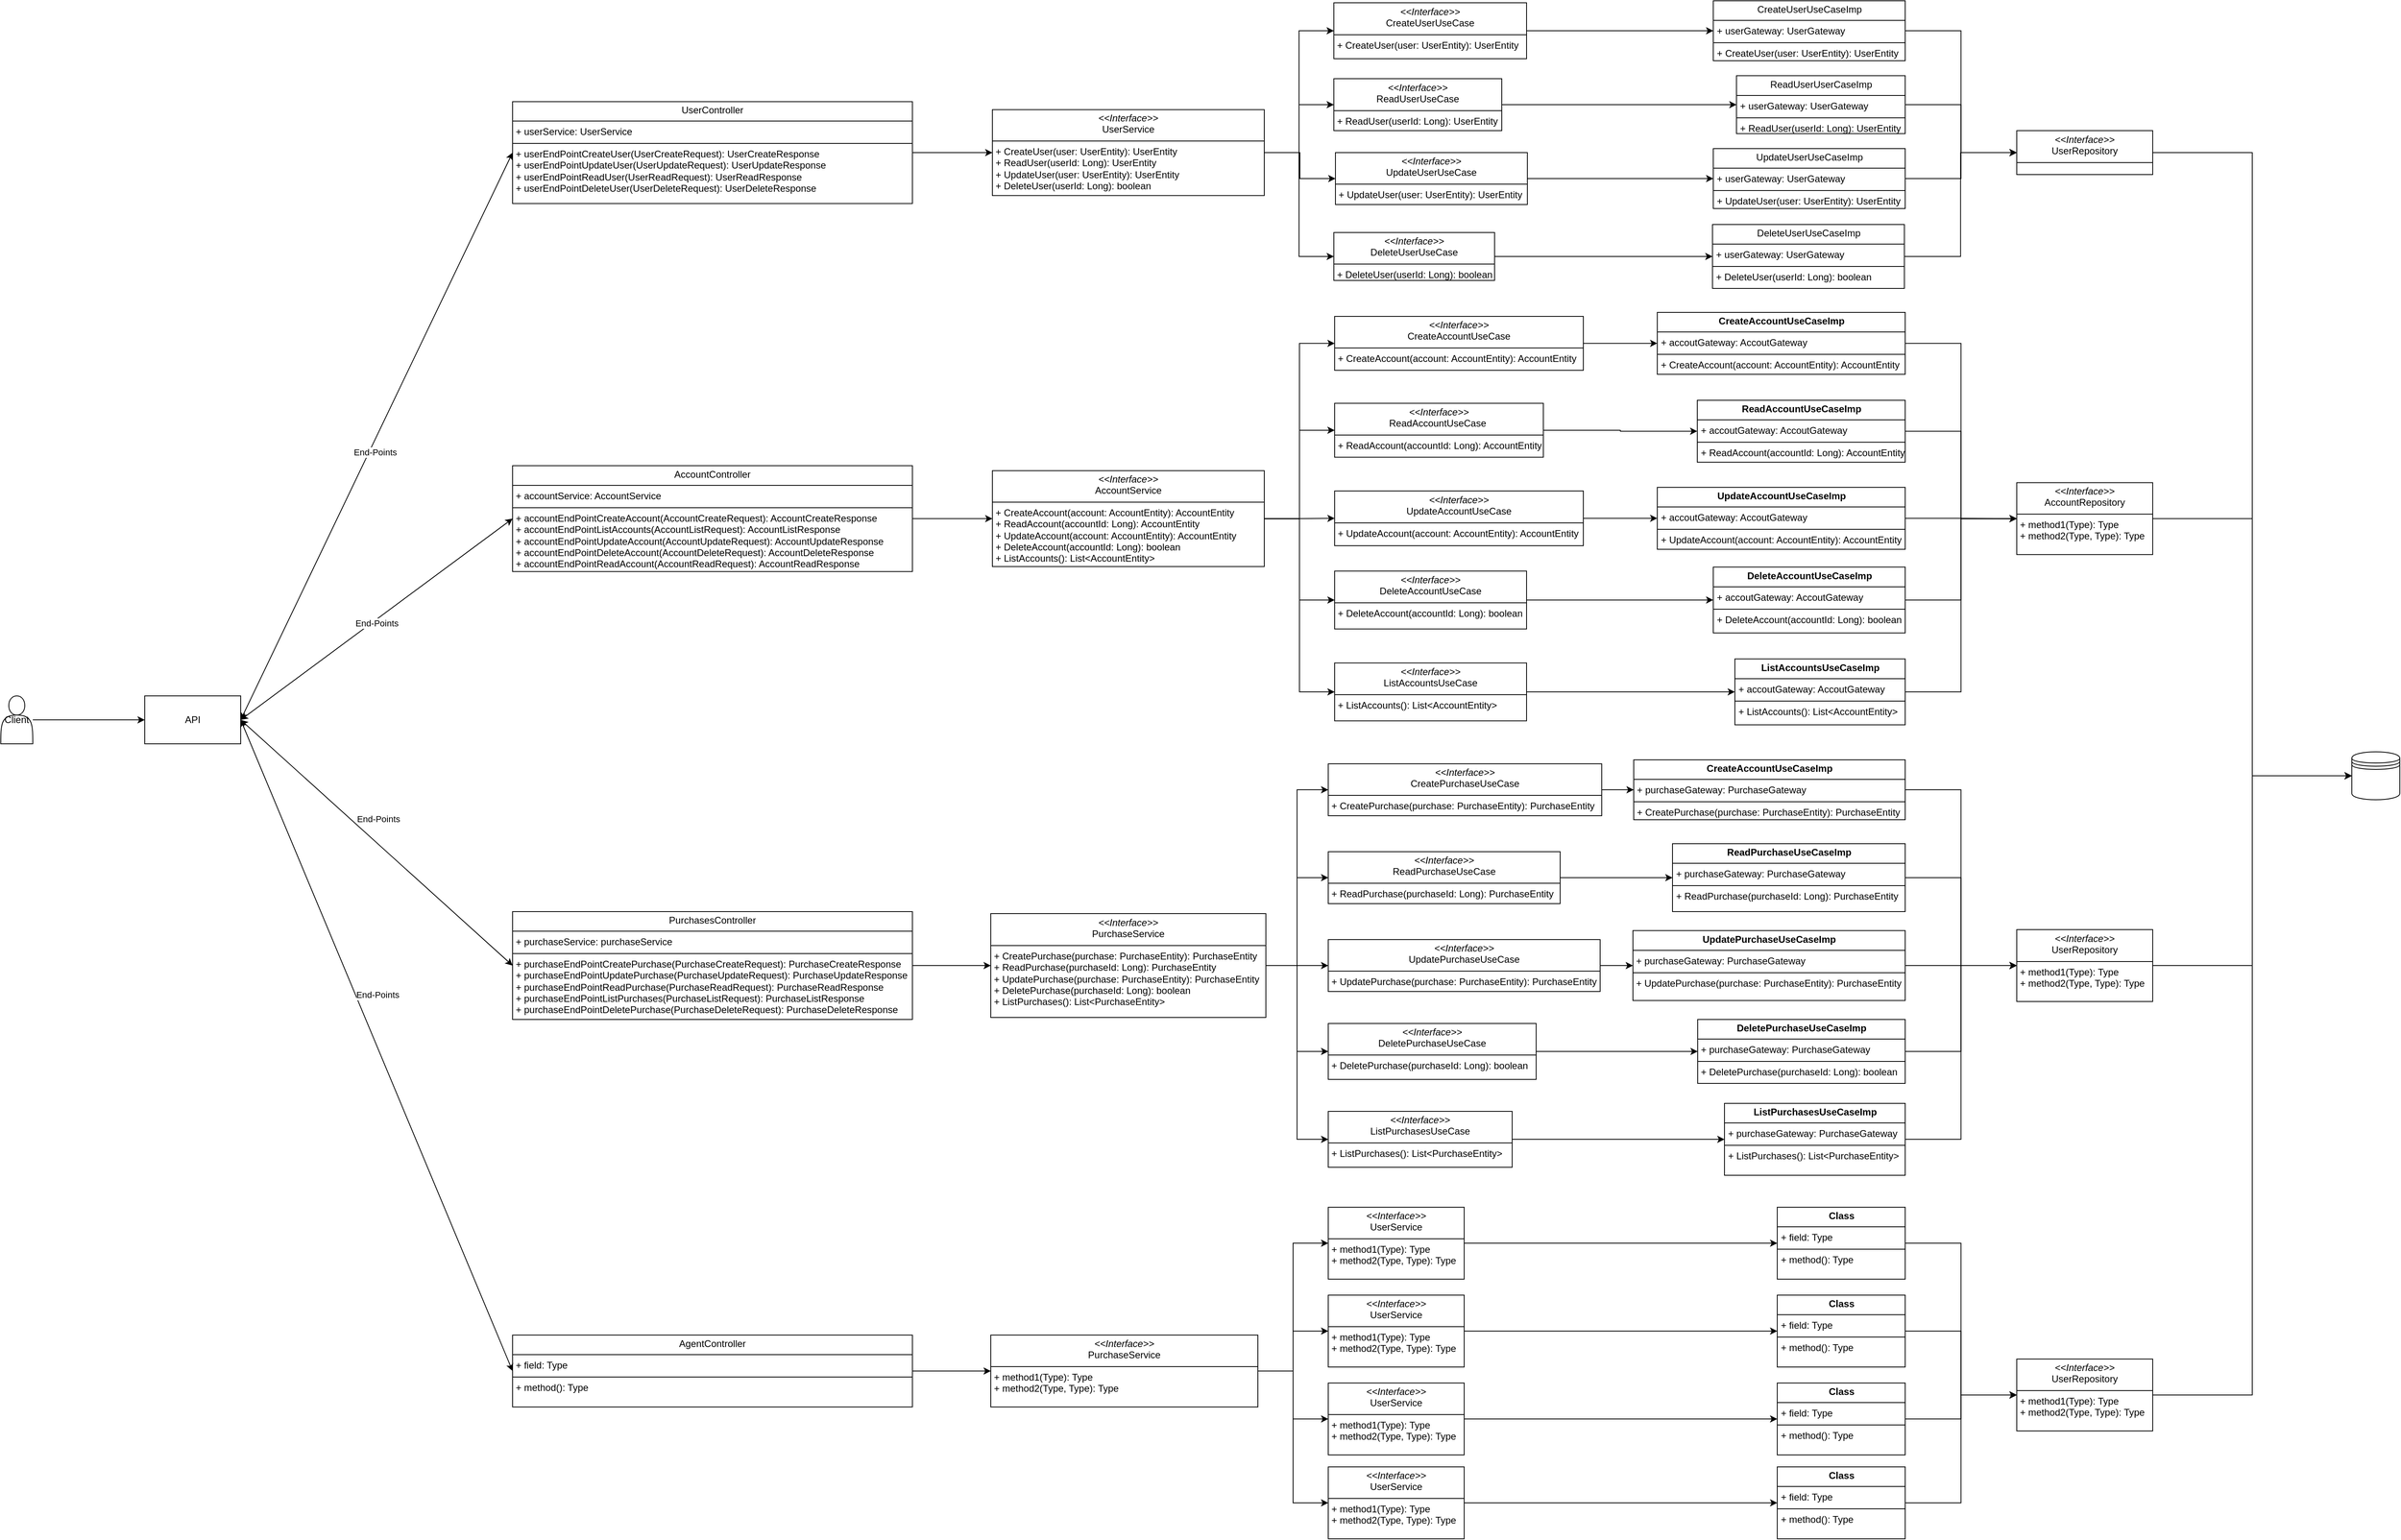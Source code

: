 <mxfile version="28.0.6">
  <diagram name="Página-1" id="bqIb-qak7_S7RW4P4oYj">
    <mxGraphModel dx="6411" dy="2426" grid="1" gridSize="10" guides="1" tooltips="1" connect="1" arrows="1" fold="1" page="1" pageScale="1" pageWidth="827" pageHeight="1169" math="0" shadow="0">
      <root>
        <mxCell id="0" />
        <mxCell id="1" parent="0" />
        <mxCell id="ysZATj4AKvBHmOA7IFUh-103" value="" style="edgeStyle=orthogonalEdgeStyle;rounded=0;orthogonalLoop=1;jettySize=auto;html=1;" parent="1" source="ysZATj4AKvBHmOA7IFUh-1" target="ysZATj4AKvBHmOA7IFUh-102" edge="1">
          <mxGeometry relative="1" as="geometry" />
        </mxCell>
        <mxCell id="ysZATj4AKvBHmOA7IFUh-1" value="Client" style="shape=actor;whiteSpace=wrap;html=1;" parent="1" vertex="1">
          <mxGeometry x="-1400" y="1140" width="40" height="60" as="geometry" />
        </mxCell>
        <mxCell id="ysZATj4AKvBHmOA7IFUh-3" value="" style="endArrow=classic;startArrow=classic;html=1;rounded=0;entryX=0;entryY=0.5;entryDx=0;entryDy=0;exitX=1;exitY=0.5;exitDx=0;exitDy=0;" parent="1" source="ysZATj4AKvBHmOA7IFUh-102" target="ysZATj4AKvBHmOA7IFUh-32" edge="1">
          <mxGeometry width="50" height="50" relative="1" as="geometry">
            <mxPoint x="-470" y="1175" as="sourcePoint" />
            <mxPoint x="-516" y="1122.5" as="targetPoint" />
          </mxGeometry>
        </mxCell>
        <mxCell id="ysZATj4AKvBHmOA7IFUh-10" value="End-Points" style="edgeLabel;html=1;align=center;verticalAlign=middle;resizable=0;points=[];" parent="ysZATj4AKvBHmOA7IFUh-3" vertex="1" connectable="0">
          <mxGeometry x="-0.128" y="-3" relative="1" as="geometry">
            <mxPoint x="17" y="-27" as="offset" />
          </mxGeometry>
        </mxCell>
        <mxCell id="ysZATj4AKvBHmOA7IFUh-56" style="edgeStyle=orthogonalEdgeStyle;rounded=0;orthogonalLoop=1;jettySize=auto;html=1;entryX=0;entryY=0.5;entryDx=0;entryDy=0;" parent="1" source="DEBsupneUY6sA9GPhd7q-1" target="ysZATj4AKvBHmOA7IFUh-42" edge="1">
          <mxGeometry relative="1" as="geometry" />
        </mxCell>
        <mxCell id="ysZATj4AKvBHmOA7IFUh-57" style="edgeStyle=orthogonalEdgeStyle;rounded=0;orthogonalLoop=1;jettySize=auto;html=1;entryX=0;entryY=0.5;entryDx=0;entryDy=0;" parent="1" source="DEBsupneUY6sA9GPhd7q-3" target="ysZATj4AKvBHmOA7IFUh-45" edge="1">
          <mxGeometry relative="1" as="geometry" />
        </mxCell>
        <mxCell id="ysZATj4AKvBHmOA7IFUh-58" style="edgeStyle=orthogonalEdgeStyle;rounded=0;orthogonalLoop=1;jettySize=auto;html=1;entryX=0;entryY=0.5;entryDx=0;entryDy=0;" parent="1" source="DEBsupneUY6sA9GPhd7q-10" target="ysZATj4AKvBHmOA7IFUh-46" edge="1">
          <mxGeometry relative="1" as="geometry" />
        </mxCell>
        <mxCell id="ysZATj4AKvBHmOA7IFUh-59" style="edgeStyle=orthogonalEdgeStyle;rounded=0;orthogonalLoop=1;jettySize=auto;html=1;entryX=0;entryY=0.5;entryDx=0;entryDy=0;" parent="1" source="DEBsupneUY6sA9GPhd7q-8" target="ysZATj4AKvBHmOA7IFUh-47" edge="1">
          <mxGeometry relative="1" as="geometry" />
        </mxCell>
        <mxCell id="ysZATj4AKvBHmOA7IFUh-26" value="&lt;p style=&quot;margin:0px;margin-top:4px;text-align:center;&quot;&gt;&lt;i&gt;&amp;lt;&amp;lt;Interface&amp;gt;&amp;gt;&lt;/i&gt;&lt;br&gt;UserService&lt;/p&gt;&lt;hr size=&quot;1&quot; style=&quot;border-style:solid;&quot;&gt;&lt;p style=&quot;margin:0px;margin-left:4px;&quot;&gt;+ CreateUser(user: UserEntity): UserEntity&lt;/p&gt;&lt;p style=&quot;margin:0px;margin-left:4px;&quot;&gt;+ ReadUser(userId: Long): UserEntity&lt;/p&gt;&lt;p style=&quot;margin:0px;margin-left:4px;&quot;&gt;+ UpdateUser(user: UserEntity): UserEntity&lt;/p&gt;&lt;p style=&quot;margin:0px;margin-left:4px;&quot;&gt;+ DeleteUser(userId: Long): boolean&lt;/p&gt;" style="verticalAlign=top;align=left;overflow=fill;html=1;whiteSpace=wrap;" parent="1" vertex="1">
          <mxGeometry x="-160" y="406.25" width="340" height="107.5" as="geometry" />
        </mxCell>
        <mxCell id="ysZATj4AKvBHmOA7IFUh-60" style="edgeStyle=orthogonalEdgeStyle;rounded=0;orthogonalLoop=1;jettySize=auto;html=1;entryX=0;entryY=0.5;entryDx=0;entryDy=0;exitX=1;exitY=0.5;exitDx=0;exitDy=0;" parent="1" source="DEBsupneUY6sA9GPhd7q-12" target="ysZATj4AKvBHmOA7IFUh-48" edge="1">
          <mxGeometry relative="1" as="geometry">
            <mxPoint x="608" y="698.821" as="sourcePoint" />
          </mxGeometry>
        </mxCell>
        <mxCell id="ysZATj4AKvBHmOA7IFUh-61" style="edgeStyle=orthogonalEdgeStyle;rounded=0;orthogonalLoop=1;jettySize=auto;html=1;entryX=0;entryY=0.5;entryDx=0;entryDy=0;" parent="1" source="DEBsupneUY6sA9GPhd7q-13" target="ysZATj4AKvBHmOA7IFUh-49" edge="1">
          <mxGeometry relative="1" as="geometry" />
        </mxCell>
        <mxCell id="ysZATj4AKvBHmOA7IFUh-62" style="edgeStyle=orthogonalEdgeStyle;rounded=0;orthogonalLoop=1;jettySize=auto;html=1;entryX=0;entryY=0.5;entryDx=0;entryDy=0;" parent="1" source="DEBsupneUY6sA9GPhd7q-15" target="ysZATj4AKvBHmOA7IFUh-50" edge="1">
          <mxGeometry relative="1" as="geometry" />
        </mxCell>
        <mxCell id="ysZATj4AKvBHmOA7IFUh-63" style="edgeStyle=orthogonalEdgeStyle;rounded=0;orthogonalLoop=1;jettySize=auto;html=1;entryX=0;entryY=0.5;entryDx=0;entryDy=0;exitX=1;exitY=0.5;exitDx=0;exitDy=0;" parent="1" source="DEBsupneUY6sA9GPhd7q-14" target="ysZATj4AKvBHmOA7IFUh-51" edge="1">
          <mxGeometry relative="1" as="geometry">
            <mxPoint x="600" y="1019.964" as="sourcePoint" />
          </mxGeometry>
        </mxCell>
        <mxCell id="KjLvfxgo1L1Bmo2thkfd-6" style="edgeStyle=orthogonalEdgeStyle;rounded=0;orthogonalLoop=1;jettySize=auto;html=1;exitX=1;exitY=0.5;exitDx=0;exitDy=0;entryX=0;entryY=0.5;entryDx=0;entryDy=0;" edge="1" parent="1" source="ysZATj4AKvBHmOA7IFUh-28" target="KjLvfxgo1L1Bmo2thkfd-3">
          <mxGeometry relative="1" as="geometry" />
        </mxCell>
        <mxCell id="ysZATj4AKvBHmOA7IFUh-28" value="&lt;p style=&quot;margin:0px;margin-top:4px;text-align:center;&quot;&gt;&lt;i&gt;&amp;lt;&amp;lt;Interface&amp;gt;&amp;gt;&lt;/i&gt;&lt;br&gt;AccountService&lt;/p&gt;&lt;hr size=&quot;1&quot; style=&quot;border-style:solid;&quot;&gt;&lt;p style=&quot;margin:0px;margin-left:4px;&quot;&gt;+ CreateAccount(account: AccountEntity): AccountEntity&lt;/p&gt;&lt;p style=&quot;margin:0px;margin-left:4px;&quot;&gt;+ ReadAccount(accountId: Long): AccountEntity&lt;/p&gt;&lt;p style=&quot;margin:0px;margin-left:4px;&quot;&gt;+ UpdateAccount(account: AccountEntity): AccountEntity&lt;/p&gt;&lt;p style=&quot;margin:0px;margin-left:4px;&quot;&gt;+ DeleteAccount(accountId: Long): boolean&lt;/p&gt;&lt;p style=&quot;margin:0px;margin-left:4px;&quot;&gt;+ ListAccounts(): List&amp;lt;AccountEntity&amp;gt;&lt;/p&gt;" style="verticalAlign=top;align=left;overflow=fill;html=1;whiteSpace=wrap;" parent="1" vertex="1">
          <mxGeometry x="-160" y="858.12" width="340" height="120" as="geometry" />
        </mxCell>
        <mxCell id="ysZATj4AKvBHmOA7IFUh-64" style="edgeStyle=orthogonalEdgeStyle;rounded=0;orthogonalLoop=1;jettySize=auto;html=1;entryX=0;entryY=0.5;entryDx=0;entryDy=0;" parent="1" source="DEBsupneUY6sA9GPhd7q-20" target="ysZATj4AKvBHmOA7IFUh-52" edge="1">
          <mxGeometry relative="1" as="geometry" />
        </mxCell>
        <mxCell id="ysZATj4AKvBHmOA7IFUh-65" style="edgeStyle=orthogonalEdgeStyle;rounded=0;orthogonalLoop=1;jettySize=auto;html=1;entryX=0;entryY=0.5;entryDx=0;entryDy=0;" parent="1" source="DEBsupneUY6sA9GPhd7q-21" target="ysZATj4AKvBHmOA7IFUh-53" edge="1">
          <mxGeometry relative="1" as="geometry" />
        </mxCell>
        <mxCell id="ysZATj4AKvBHmOA7IFUh-66" style="edgeStyle=orthogonalEdgeStyle;rounded=0;orthogonalLoop=1;jettySize=auto;html=1;" parent="1" source="DEBsupneUY6sA9GPhd7q-23" target="ysZATj4AKvBHmOA7IFUh-54" edge="1">
          <mxGeometry relative="1" as="geometry" />
        </mxCell>
        <mxCell id="ysZATj4AKvBHmOA7IFUh-67" style="edgeStyle=orthogonalEdgeStyle;rounded=0;orthogonalLoop=1;jettySize=auto;html=1;entryX=0;entryY=0.5;entryDx=0;entryDy=0;" parent="1" source="DEBsupneUY6sA9GPhd7q-22" target="ysZATj4AKvBHmOA7IFUh-55" edge="1">
          <mxGeometry relative="1" as="geometry" />
        </mxCell>
        <mxCell id="ysZATj4AKvBHmOA7IFUh-31" value="&lt;p style=&quot;margin:0px;margin-top:4px;text-align:center;&quot;&gt;&lt;i&gt;&amp;lt;&amp;lt;Interface&amp;gt;&amp;gt;&lt;/i&gt;&lt;br&gt;PurchaseService&lt;/p&gt;&lt;hr size=&quot;1&quot; style=&quot;border-style:solid;&quot;&gt;&lt;p style=&quot;margin:0px;margin-left:4px;&quot;&gt;&lt;span style=&quot;background-color: transparent; color: light-dark(rgb(0, 0, 0), rgb(255, 255, 255));&quot;&gt;+ method1(Type): Type&lt;/span&gt;&lt;/p&gt;&lt;p style=&quot;margin:0px;margin-left:4px;&quot;&gt;+ method2(Type, Type): Type&lt;/p&gt;" style="verticalAlign=top;align=left;overflow=fill;html=1;whiteSpace=wrap;" parent="1" vertex="1">
          <mxGeometry x="-162" y="1940" width="334" height="90" as="geometry" />
        </mxCell>
        <mxCell id="ysZATj4AKvBHmOA7IFUh-35" style="edgeStyle=orthogonalEdgeStyle;rounded=0;orthogonalLoop=1;jettySize=auto;html=1;entryX=0;entryY=0.5;entryDx=0;entryDy=0;" parent="1" source="ysZATj4AKvBHmOA7IFUh-32" target="ysZATj4AKvBHmOA7IFUh-26" edge="1">
          <mxGeometry relative="1" as="geometry" />
        </mxCell>
        <mxCell id="ysZATj4AKvBHmOA7IFUh-32" value="&lt;p style=&quot;margin:0px;margin-top:4px;text-align:center;&quot;&gt;UserController&lt;/p&gt;&lt;hr size=&quot;1&quot; style=&quot;border-style:solid;&quot;&gt;&lt;p style=&quot;margin:0px;margin-left:4px;&quot;&gt;+ userService: UserService&lt;/p&gt;&lt;hr size=&quot;1&quot; style=&quot;border-style:solid;&quot;&gt;&lt;p style=&quot;margin:0px;margin-left:4px;&quot;&gt;+&amp;nbsp;userEndPointCreateUser(UserCreateRequest):&amp;nbsp;&lt;span style=&quot;background-color: transparent; color: light-dark(rgb(0, 0, 0), rgb(255, 255, 255));&quot;&gt;UserCreateResponse&lt;/span&gt;&lt;/p&gt;&lt;p style=&quot;margin:0px;margin-left:4px;&quot;&gt;&lt;span style=&quot;background-color: transparent;&quot;&gt;+ userEndPointUpdateUser(UserUpdateRequest): UserUpdateResponse&lt;/span&gt;&lt;/p&gt;&lt;p style=&quot;margin:0px;margin-left:4px;&quot;&gt;&lt;span style=&quot;background-color: transparent;&quot;&gt;+ userEndPointReadUser(UserReadRequest): UserReadResponse&lt;/span&gt;&lt;/p&gt;&lt;p style=&quot;margin:0px;margin-left:4px;&quot;&gt;&lt;span style=&quot;background-color: transparent;&quot;&gt;+ userEndPointDeleteUser(UserDeleteRequest): UserDeleteResponse&lt;/span&gt;&lt;/p&gt;" style="verticalAlign=top;align=left;overflow=fill;html=1;whiteSpace=wrap;" parent="1" vertex="1">
          <mxGeometry x="-760" y="396.25" width="500" height="127.5" as="geometry" />
        </mxCell>
        <mxCell id="ysZATj4AKvBHmOA7IFUh-37" style="edgeStyle=orthogonalEdgeStyle;rounded=0;orthogonalLoop=1;jettySize=auto;html=1;entryX=0;entryY=0.5;entryDx=0;entryDy=0;" parent="1" source="ysZATj4AKvBHmOA7IFUh-33" target="ysZATj4AKvBHmOA7IFUh-28" edge="1">
          <mxGeometry relative="1" as="geometry" />
        </mxCell>
        <mxCell id="ysZATj4AKvBHmOA7IFUh-33" value="&lt;p style=&quot;margin:0px;margin-top:4px;text-align:center;&quot;&gt;AccountController&lt;/p&gt;&lt;hr size=&quot;1&quot; style=&quot;border-style:solid;&quot;&gt;&lt;p style=&quot;margin:0px;margin-left:4px;&quot;&gt;+ accountService: AccountService&lt;/p&gt;&lt;hr size=&quot;1&quot; style=&quot;border-style:solid;&quot;&gt;&lt;p style=&quot;margin:0px;margin-left:4px;&quot;&gt;&lt;span style=&quot;background-color: transparent; color: light-dark(rgb(0, 0, 0), rgb(255, 255, 255));&quot;&gt;+ accountEndPointCreateAccount(AccountCreateRequest): AccountCreateResponse&lt;/span&gt;&lt;/p&gt;&lt;p style=&quot;margin:0px;margin-left:4px;&quot;&gt;+ accountEndPointListAccounts(AccountListRequest): AccountListResponse&lt;/p&gt;&lt;p style=&quot;margin:0px;margin-left:4px;&quot;&gt;+ accountEndPointUpdateAccount(AccountUpdateRequest): AccountUpdateResponse&lt;/p&gt;&lt;p style=&quot;margin:0px;margin-left:4px;&quot;&gt;+ accountEndPointDeleteAccount(AccountDeleteRequest): AccountDeleteResponse&lt;/p&gt;&lt;p style=&quot;margin:0px;margin-left:4px;&quot;&gt;+ accountEndPointReadAccount(AccountReadRequest): AccountReadResponse&lt;/p&gt;" style="verticalAlign=top;align=left;overflow=fill;html=1;whiteSpace=wrap;" parent="1" vertex="1">
          <mxGeometry x="-760" y="851.87" width="500" height="132.5" as="geometry" />
        </mxCell>
        <mxCell id="DEBsupneUY6sA9GPhd7q-57" style="edgeStyle=orthogonalEdgeStyle;rounded=0;orthogonalLoop=1;jettySize=auto;html=1;exitX=1;exitY=0.5;exitDx=0;exitDy=0;entryX=0;entryY=0.5;entryDx=0;entryDy=0;" parent="1" source="ysZATj4AKvBHmOA7IFUh-34" target="DEBsupneUY6sA9GPhd7q-36" edge="1">
          <mxGeometry relative="1" as="geometry" />
        </mxCell>
        <mxCell id="ysZATj4AKvBHmOA7IFUh-34" value="&lt;p style=&quot;margin:0px;margin-top:4px;text-align:center;&quot;&gt;PurchasesController&lt;/p&gt;&lt;hr size=&quot;1&quot; style=&quot;border-style:solid;&quot;&gt;&lt;p style=&quot;margin:0px;margin-left:4px;&quot;&gt;+ purchaseService:&amp;nbsp;&lt;span style=&quot;background-color: transparent; color: light-dark(rgb(0, 0, 0), rgb(255, 255, 255));&quot;&gt;purchaseService&lt;/span&gt;&lt;span style=&quot;background-color: transparent; color: light-dark(rgb(0, 0, 0), rgb(255, 255, 255));&quot;&gt;&amp;nbsp;&amp;nbsp;&lt;/span&gt;&lt;/p&gt;&lt;hr size=&quot;1&quot; style=&quot;border-style:solid;&quot;&gt;&lt;p style=&quot;margin:0px;margin-left:4px;&quot;&gt;&lt;span style=&quot;background-color: transparent; color: light-dark(rgb(0, 0, 0), rgb(255, 255, 255));&quot;&gt;+ purchaseEndPointCreatePurchase(PurchaseCreateRequest): PurchaseCreateResponse&lt;/span&gt;&lt;/p&gt;&lt;p style=&quot;margin:0px;margin-left:4px;&quot;&gt;+ purchaseEndPointUpdatePurchase(PurchaseUpdateRequest): PurchaseUpdateResponse&lt;/p&gt;&lt;p style=&quot;margin:0px;margin-left:4px;&quot;&gt;+ purchaseEndPointReadPurchase(PurchaseReadRequest): PurchaseReadResponse&lt;/p&gt;&lt;p style=&quot;margin:0px;margin-left:4px;&quot;&gt;+ purchaseEndPointListPurchases(PurchaseListRequest): PurchaseListResponse&lt;/p&gt;&lt;p style=&quot;margin:0px;margin-left:4px;&quot;&gt;+ purchaseEndPointDeletePurchase(PurchaseDeleteRequest): PurchaseDeleteResponse&lt;/p&gt;" style="verticalAlign=top;align=left;overflow=fill;html=1;whiteSpace=wrap;" parent="1" vertex="1">
          <mxGeometry x="-760" y="1410" width="500" height="135" as="geometry" />
        </mxCell>
        <mxCell id="ysZATj4AKvBHmOA7IFUh-38" value="" style="endArrow=classic;startArrow=classic;html=1;rounded=0;entryX=0;entryY=0.5;entryDx=0;entryDy=0;exitX=1;exitY=0.5;exitDx=0;exitDy=0;" parent="1" source="ysZATj4AKvBHmOA7IFUh-102" target="ysZATj4AKvBHmOA7IFUh-33" edge="1">
          <mxGeometry width="50" height="50" relative="1" as="geometry">
            <mxPoint x="-470" y="1175" as="sourcePoint" />
            <mxPoint x="-189" y="1082.5" as="targetPoint" />
          </mxGeometry>
        </mxCell>
        <mxCell id="ysZATj4AKvBHmOA7IFUh-39" value="End-Points" style="edgeLabel;html=1;align=center;verticalAlign=middle;resizable=0;points=[];" parent="ysZATj4AKvBHmOA7IFUh-38" vertex="1" connectable="0">
          <mxGeometry x="-0.128" y="-3" relative="1" as="geometry">
            <mxPoint x="20" y="-14" as="offset" />
          </mxGeometry>
        </mxCell>
        <mxCell id="ysZATj4AKvBHmOA7IFUh-40" value="" style="endArrow=classic;startArrow=classic;html=1;rounded=0;entryX=0;entryY=0.5;entryDx=0;entryDy=0;exitX=1;exitY=0.5;exitDx=0;exitDy=0;" parent="1" source="ysZATj4AKvBHmOA7IFUh-102" target="ysZATj4AKvBHmOA7IFUh-34" edge="1">
          <mxGeometry width="50" height="50" relative="1" as="geometry">
            <mxPoint x="-470" y="1175" as="sourcePoint" />
            <mxPoint x="-179" y="1132.5" as="targetPoint" />
          </mxGeometry>
        </mxCell>
        <mxCell id="ysZATj4AKvBHmOA7IFUh-41" value="End-Points" style="edgeLabel;html=1;align=center;verticalAlign=middle;resizable=0;points=[];" parent="ysZATj4AKvBHmOA7IFUh-40" vertex="1" connectable="0">
          <mxGeometry x="-0.128" y="-3" relative="1" as="geometry">
            <mxPoint x="25" y="-13" as="offset" />
          </mxGeometry>
        </mxCell>
        <mxCell id="ysZATj4AKvBHmOA7IFUh-70" style="edgeStyle=orthogonalEdgeStyle;rounded=0;orthogonalLoop=1;jettySize=auto;html=1;entryX=0;entryY=0.5;entryDx=0;entryDy=0;" parent="1" source="ysZATj4AKvBHmOA7IFUh-42" target="ysZATj4AKvBHmOA7IFUh-74" edge="1">
          <mxGeometry relative="1" as="geometry">
            <mxPoint x="1051" y="460.0" as="targetPoint" />
          </mxGeometry>
        </mxCell>
        <mxCell id="ysZATj4AKvBHmOA7IFUh-42" value="&lt;p style=&quot;margin:0px;margin-top:4px;text-align:center;&quot;&gt;CreateUserUseCaseImp&lt;/p&gt;&lt;hr size=&quot;1&quot; style=&quot;border-style:solid;&quot;&gt;&lt;p style=&quot;margin:0px;margin-left:4px;&quot;&gt;+ userGateway:&amp;nbsp;&lt;span style=&quot;text-align: center; background-color: transparent; color: light-dark(rgb(0, 0, 0), rgb(255, 255, 255));&quot;&gt;UserGateway&lt;/span&gt;&lt;/p&gt;&lt;hr size=&quot;1&quot; style=&quot;border-style:solid;&quot;&gt;&lt;p style=&quot;margin:0px;margin-left:4px;&quot;&gt;+ CreateUser(user: UserEntity): UserEntity&lt;/p&gt;" style="verticalAlign=top;align=left;overflow=fill;html=1;whiteSpace=wrap;" parent="1" vertex="1">
          <mxGeometry x="741.5" y="270" width="240" height="75" as="geometry" />
        </mxCell>
        <mxCell id="ysZATj4AKvBHmOA7IFUh-71" style="edgeStyle=orthogonalEdgeStyle;rounded=0;orthogonalLoop=1;jettySize=auto;html=1;entryX=0;entryY=0.5;entryDx=0;entryDy=0;" parent="1" source="ysZATj4AKvBHmOA7IFUh-45" target="ysZATj4AKvBHmOA7IFUh-74" edge="1">
          <mxGeometry relative="1" as="geometry">
            <mxPoint x="1051" y="460.0" as="targetPoint" />
          </mxGeometry>
        </mxCell>
        <mxCell id="ysZATj4AKvBHmOA7IFUh-45" value="&lt;p style=&quot;margin:0px;margin-top:4px;text-align:center;&quot;&gt;ReadUserUserCaseImp&lt;/p&gt;&lt;hr size=&quot;1&quot; style=&quot;border-style:solid;&quot;&gt;&lt;p style=&quot;margin:0px;margin-left:4px;&quot;&gt;+ userGateway:&amp;nbsp;&lt;span style=&quot;color: light-dark(rgb(0, 0, 0), rgb(255, 255, 255)); background-color: transparent; text-align: center;&quot;&gt;UserGateway&lt;/span&gt;&lt;/p&gt;&lt;hr size=&quot;1&quot; style=&quot;border-style:solid;&quot;&gt;&lt;p style=&quot;margin:0px;margin-left:4px;&quot;&gt;+ ReadUser(userId: Long): UserEntity&lt;/p&gt;" style="verticalAlign=top;align=left;overflow=fill;html=1;whiteSpace=wrap;" parent="1" vertex="1">
          <mxGeometry x="770.5" y="363.75" width="211" height="72.5" as="geometry" />
        </mxCell>
        <mxCell id="ysZATj4AKvBHmOA7IFUh-72" style="edgeStyle=orthogonalEdgeStyle;rounded=0;orthogonalLoop=1;jettySize=auto;html=1;entryX=0;entryY=0.5;entryDx=0;entryDy=0;" parent="1" source="ysZATj4AKvBHmOA7IFUh-46" target="ysZATj4AKvBHmOA7IFUh-74" edge="1">
          <mxGeometry relative="1" as="geometry">
            <mxPoint x="1051" y="460.0" as="targetPoint" />
          </mxGeometry>
        </mxCell>
        <mxCell id="ysZATj4AKvBHmOA7IFUh-46" value="&lt;p style=&quot;margin:0px;margin-top:4px;text-align:center;&quot;&gt;UpdateUserUseCaseImp&lt;/p&gt;&lt;hr size=&quot;1&quot; style=&quot;border-style:solid;&quot;&gt;&lt;p style=&quot;margin:0px;margin-left:4px;&quot;&gt;+ userGateway:&amp;nbsp;&lt;span style=&quot;color: light-dark(rgb(0, 0, 0), rgb(255, 255, 255)); background-color: transparent; text-align: center;&quot;&gt;UserGateway&lt;/span&gt;&lt;/p&gt;&lt;hr size=&quot;1&quot; style=&quot;border-style:solid;&quot;&gt;&lt;p style=&quot;margin:0px;margin-left:4px;&quot;&gt;+ UpdateUser(user: UserEntity): UserEntity&lt;/p&gt;" style="verticalAlign=top;align=left;overflow=fill;html=1;whiteSpace=wrap;" parent="1" vertex="1">
          <mxGeometry x="741.5" y="455" width="240" height="75" as="geometry" />
        </mxCell>
        <mxCell id="ysZATj4AKvBHmOA7IFUh-73" style="edgeStyle=orthogonalEdgeStyle;rounded=0;orthogonalLoop=1;jettySize=auto;html=1;entryX=0;entryY=0.5;entryDx=0;entryDy=0;" parent="1" source="ysZATj4AKvBHmOA7IFUh-47" target="ysZATj4AKvBHmOA7IFUh-74" edge="1">
          <mxGeometry relative="1" as="geometry">
            <mxPoint x="1051" y="460.0" as="targetPoint" />
          </mxGeometry>
        </mxCell>
        <mxCell id="ysZATj4AKvBHmOA7IFUh-47" value="&lt;p style=&quot;margin:0px;margin-top:4px;text-align:center;&quot;&gt;DeleteUserUseCaseImp&lt;/p&gt;&lt;hr size=&quot;1&quot; style=&quot;border-style:solid;&quot;&gt;&lt;p style=&quot;margin:0px;margin-left:4px;&quot;&gt;+ userGateway:&amp;nbsp;&lt;span style=&quot;color: light-dark(rgb(0, 0, 0), rgb(255, 255, 255)); background-color: transparent; text-align: center;&quot;&gt;UserGateway&lt;/span&gt;&lt;/p&gt;&lt;hr size=&quot;1&quot; style=&quot;border-style:solid;&quot;&gt;&lt;p style=&quot;margin:0px;margin-left:4px;&quot;&gt;+&amp;nbsp;&lt;span style=&quot;background-color: transparent; color: light-dark(rgb(0, 0, 0), rgb(255, 255, 255));&quot;&gt;DeleteUser(userId: Long): boolean&lt;/span&gt;&lt;/p&gt;" style="verticalAlign=top;align=left;overflow=fill;html=1;whiteSpace=wrap;" parent="1" vertex="1">
          <mxGeometry x="740.5" y="550" width="240" height="80" as="geometry" />
        </mxCell>
        <mxCell id="ysZATj4AKvBHmOA7IFUh-84" style="edgeStyle=orthogonalEdgeStyle;rounded=0;orthogonalLoop=1;jettySize=auto;html=1;entryX=0;entryY=0.5;entryDx=0;entryDy=0;" parent="1" source="ysZATj4AKvBHmOA7IFUh-48" target="ysZATj4AKvBHmOA7IFUh-82" edge="1">
          <mxGeometry relative="1" as="geometry">
            <mxPoint x="1061" y="917.75" as="targetPoint" />
          </mxGeometry>
        </mxCell>
        <mxCell id="ysZATj4AKvBHmOA7IFUh-48" value="&lt;p style=&quot;margin:0px;margin-top:4px;text-align:center;&quot;&gt;&lt;b&gt;CreateAccountUseCaseImp&lt;/b&gt;&lt;/p&gt;&lt;hr size=&quot;1&quot; style=&quot;border-style:solid;&quot;&gt;&lt;p style=&quot;margin:0px;margin-left:4px;&quot;&gt;+ accoutGateway: A&lt;span style=&quot;background-color: transparent; color: light-dark(rgb(0, 0, 0), rgb(255, 255, 255));&quot;&gt;ccoutGateway&lt;/span&gt;&lt;/p&gt;&lt;hr size=&quot;1&quot; style=&quot;border-style:solid;&quot;&gt;&lt;p style=&quot;margin:0px;margin-left:4px;&quot;&gt;+ CreateAccount(account: AccountEntity): AccountEntity&lt;/p&gt;" style="verticalAlign=top;align=left;overflow=fill;html=1;whiteSpace=wrap;" parent="1" vertex="1">
          <mxGeometry x="671.5" y="659.99" width="310" height="77.5" as="geometry" />
        </mxCell>
        <mxCell id="ysZATj4AKvBHmOA7IFUh-85" style="edgeStyle=orthogonalEdgeStyle;rounded=0;orthogonalLoop=1;jettySize=auto;html=1;entryX=0;entryY=0.5;entryDx=0;entryDy=0;" parent="1" source="ysZATj4AKvBHmOA7IFUh-49" target="ysZATj4AKvBHmOA7IFUh-82" edge="1">
          <mxGeometry relative="1" as="geometry">
            <mxPoint x="1061" y="917.75" as="targetPoint" />
          </mxGeometry>
        </mxCell>
        <mxCell id="ysZATj4AKvBHmOA7IFUh-49" value="&lt;p style=&quot;margin:0px;margin-top:4px;text-align:center;&quot;&gt;&lt;b&gt;ReadAccountUseCaseImp&lt;/b&gt;&lt;/p&gt;&lt;hr size=&quot;1&quot; style=&quot;border-style:solid;&quot;&gt;&lt;p style=&quot;margin:0px;margin-left:4px;&quot;&gt;+ accoutGateway: A&lt;span style=&quot;color: light-dark(rgb(0, 0, 0), rgb(255, 255, 255)); background-color: transparent;&quot;&gt;ccoutGateway&lt;/span&gt;&lt;/p&gt;&lt;hr size=&quot;1&quot; style=&quot;border-style:solid;&quot;&gt;&lt;p style=&quot;margin:0px;margin-left:4px;&quot;&gt;+ ReadAccount(accountId: Long): AccountEntity&lt;/p&gt;" style="verticalAlign=top;align=left;overflow=fill;html=1;whiteSpace=wrap;" parent="1" vertex="1">
          <mxGeometry x="721.5" y="769.99" width="260" height="77.5" as="geometry" />
        </mxCell>
        <mxCell id="ysZATj4AKvBHmOA7IFUh-86" style="edgeStyle=orthogonalEdgeStyle;rounded=0;orthogonalLoop=1;jettySize=auto;html=1;entryX=0;entryY=0.5;entryDx=0;entryDy=0;" parent="1" source="ysZATj4AKvBHmOA7IFUh-50" target="ysZATj4AKvBHmOA7IFUh-82" edge="1">
          <mxGeometry relative="1" as="geometry">
            <mxPoint x="1061" y="917.75" as="targetPoint" />
          </mxGeometry>
        </mxCell>
        <mxCell id="ysZATj4AKvBHmOA7IFUh-50" value="&lt;p style=&quot;margin:0px;margin-top:4px;text-align:center;&quot;&gt;&lt;b&gt;UpdateAccountUseCaseImp&lt;/b&gt;&lt;/p&gt;&lt;hr size=&quot;1&quot; style=&quot;border-style:solid;&quot;&gt;&lt;p style=&quot;margin:0px;margin-left:4px;&quot;&gt;+ accoutGateway: A&lt;span style=&quot;color: light-dark(rgb(0, 0, 0), rgb(255, 255, 255)); background-color: transparent;&quot;&gt;ccoutGateway&lt;/span&gt;&lt;/p&gt;&lt;hr size=&quot;1&quot; style=&quot;border-style:solid;&quot;&gt;&lt;p style=&quot;margin:0px;margin-left:4px;&quot;&gt;+ UpdateAccount(account: AccountEntity): AccountEntity&lt;/p&gt;" style="verticalAlign=top;align=left;overflow=fill;html=1;whiteSpace=wrap;" parent="1" vertex="1">
          <mxGeometry x="671.5" y="878.99" width="310" height="77.5" as="geometry" />
        </mxCell>
        <mxCell id="ysZATj4AKvBHmOA7IFUh-87" style="edgeStyle=orthogonalEdgeStyle;rounded=0;orthogonalLoop=1;jettySize=auto;html=1;entryX=0;entryY=0.5;entryDx=0;entryDy=0;" parent="1" source="ysZATj4AKvBHmOA7IFUh-51" target="ysZATj4AKvBHmOA7IFUh-82" edge="1">
          <mxGeometry relative="1" as="geometry">
            <mxPoint x="1061" y="917.75" as="targetPoint" />
          </mxGeometry>
        </mxCell>
        <mxCell id="ysZATj4AKvBHmOA7IFUh-51" value="&lt;p style=&quot;margin:0px;margin-top:4px;text-align:center;&quot;&gt;&lt;b&gt;DeleteAccountUseCaseImp&lt;/b&gt;&lt;/p&gt;&lt;hr size=&quot;1&quot; style=&quot;border-style:solid;&quot;&gt;&lt;p style=&quot;margin:0px;margin-left:4px;&quot;&gt;+ accoutGateway: A&lt;span style=&quot;color: light-dark(rgb(0, 0, 0), rgb(255, 255, 255)); background-color: transparent;&quot;&gt;ccoutGateway&lt;/span&gt;&lt;/p&gt;&lt;hr size=&quot;1&quot; style=&quot;border-style:solid;&quot;&gt;&lt;p style=&quot;margin:0px;margin-left:4px;&quot;&gt;&lt;span style=&quot;background-color: transparent; color: light-dark(rgb(0, 0, 0), rgb(255, 255, 255));&quot;&gt;+ DeleteAccount(accountId: Long): boolean&lt;/span&gt;&lt;/p&gt;" style="verticalAlign=top;align=left;overflow=fill;html=1;whiteSpace=wrap;" parent="1" vertex="1">
          <mxGeometry x="741.5" y="978.74" width="240" height="82.5" as="geometry" />
        </mxCell>
        <mxCell id="ysZATj4AKvBHmOA7IFUh-94" style="edgeStyle=orthogonalEdgeStyle;rounded=0;orthogonalLoop=1;jettySize=auto;html=1;entryX=0;entryY=0.5;entryDx=0;entryDy=0;" parent="1" source="ysZATj4AKvBHmOA7IFUh-52" target="ysZATj4AKvBHmOA7IFUh-92" edge="1">
          <mxGeometry relative="1" as="geometry">
            <mxPoint x="1061" y="1995" as="targetPoint" />
          </mxGeometry>
        </mxCell>
        <mxCell id="ysZATj4AKvBHmOA7IFUh-52" value="&lt;p style=&quot;margin:0px;margin-top:4px;text-align:center;&quot;&gt;&lt;b&gt;Class&lt;/b&gt;&lt;/p&gt;&lt;hr size=&quot;1&quot; style=&quot;border-style:solid;&quot;/&gt;&lt;p style=&quot;margin:0px;margin-left:4px;&quot;&gt;+ field: Type&lt;/p&gt;&lt;hr size=&quot;1&quot; style=&quot;border-style:solid;&quot;/&gt;&lt;p style=&quot;margin:0px;margin-left:4px;&quot;&gt;+ method(): Type&lt;/p&gt;" style="verticalAlign=top;align=left;overflow=fill;html=1;whiteSpace=wrap;" parent="1" vertex="1">
          <mxGeometry x="821.5" y="1780" width="160" height="90" as="geometry" />
        </mxCell>
        <mxCell id="ysZATj4AKvBHmOA7IFUh-96" style="edgeStyle=orthogonalEdgeStyle;rounded=0;orthogonalLoop=1;jettySize=auto;html=1;entryX=0;entryY=0.5;entryDx=0;entryDy=0;" parent="1" source="ysZATj4AKvBHmOA7IFUh-53" target="ysZATj4AKvBHmOA7IFUh-92" edge="1">
          <mxGeometry relative="1" as="geometry">
            <mxPoint x="1061" y="1995" as="targetPoint" />
          </mxGeometry>
        </mxCell>
        <mxCell id="ysZATj4AKvBHmOA7IFUh-53" value="&lt;p style=&quot;margin:0px;margin-top:4px;text-align:center;&quot;&gt;&lt;b&gt;Class&lt;/b&gt;&lt;/p&gt;&lt;hr size=&quot;1&quot; style=&quot;border-style:solid;&quot;/&gt;&lt;p style=&quot;margin:0px;margin-left:4px;&quot;&gt;+ field: Type&lt;/p&gt;&lt;hr size=&quot;1&quot; style=&quot;border-style:solid;&quot;/&gt;&lt;p style=&quot;margin:0px;margin-left:4px;&quot;&gt;+ method(): Type&lt;/p&gt;" style="verticalAlign=top;align=left;overflow=fill;html=1;whiteSpace=wrap;" parent="1" vertex="1">
          <mxGeometry x="821.5" y="1890" width="160" height="90" as="geometry" />
        </mxCell>
        <mxCell id="ysZATj4AKvBHmOA7IFUh-97" style="edgeStyle=orthogonalEdgeStyle;rounded=0;orthogonalLoop=1;jettySize=auto;html=1;entryX=0;entryY=0.5;entryDx=0;entryDy=0;" parent="1" source="ysZATj4AKvBHmOA7IFUh-54" target="ysZATj4AKvBHmOA7IFUh-92" edge="1">
          <mxGeometry relative="1" as="geometry">
            <mxPoint x="1061" y="1995" as="targetPoint" />
          </mxGeometry>
        </mxCell>
        <mxCell id="ysZATj4AKvBHmOA7IFUh-54" value="&lt;p style=&quot;margin:0px;margin-top:4px;text-align:center;&quot;&gt;&lt;b&gt;Class&lt;/b&gt;&lt;/p&gt;&lt;hr size=&quot;1&quot; style=&quot;border-style:solid;&quot;/&gt;&lt;p style=&quot;margin:0px;margin-left:4px;&quot;&gt;+ field: Type&lt;/p&gt;&lt;hr size=&quot;1&quot; style=&quot;border-style:solid;&quot;/&gt;&lt;p style=&quot;margin:0px;margin-left:4px;&quot;&gt;+ method(): Type&lt;/p&gt;" style="verticalAlign=top;align=left;overflow=fill;html=1;whiteSpace=wrap;" parent="1" vertex="1">
          <mxGeometry x="821.5" y="2000" width="160" height="90" as="geometry" />
        </mxCell>
        <mxCell id="ysZATj4AKvBHmOA7IFUh-98" style="edgeStyle=orthogonalEdgeStyle;rounded=0;orthogonalLoop=1;jettySize=auto;html=1;entryX=0;entryY=0.5;entryDx=0;entryDy=0;" parent="1" source="ysZATj4AKvBHmOA7IFUh-55" target="ysZATj4AKvBHmOA7IFUh-92" edge="1">
          <mxGeometry relative="1" as="geometry">
            <mxPoint x="1061" y="1995" as="targetPoint" />
          </mxGeometry>
        </mxCell>
        <mxCell id="ysZATj4AKvBHmOA7IFUh-55" value="&lt;p style=&quot;margin:0px;margin-top:4px;text-align:center;&quot;&gt;&lt;b&gt;Class&lt;/b&gt;&lt;/p&gt;&lt;hr size=&quot;1&quot; style=&quot;border-style:solid;&quot;/&gt;&lt;p style=&quot;margin:0px;margin-left:4px;&quot;&gt;+ field: Type&lt;/p&gt;&lt;hr size=&quot;1&quot; style=&quot;border-style:solid;&quot;/&gt;&lt;p style=&quot;margin:0px;margin-left:4px;&quot;&gt;+ method(): Type&lt;/p&gt;" style="verticalAlign=top;align=left;overflow=fill;html=1;whiteSpace=wrap;" parent="1" vertex="1">
          <mxGeometry x="821.5" y="2105" width="160" height="90" as="geometry" />
        </mxCell>
        <mxCell id="ysZATj4AKvBHmOA7IFUh-78" style="edgeStyle=orthogonalEdgeStyle;rounded=0;orthogonalLoop=1;jettySize=auto;html=1;exitX=1;exitY=0.5;exitDx=0;exitDy=0;entryX=0;entryY=0.5;entryDx=0;entryDy=0;" parent="1" source="ysZATj4AKvBHmOA7IFUh-74" target="DEBsupneUY6sA9GPhd7q-29" edge="1">
          <mxGeometry relative="1" as="geometry">
            <mxPoint x="1468" y="945" as="targetPoint" />
          </mxGeometry>
        </mxCell>
        <mxCell id="ysZATj4AKvBHmOA7IFUh-74" value="&lt;p style=&quot;margin:0px;margin-top:4px;text-align:center;&quot;&gt;&lt;i&gt;&amp;lt;&amp;lt;Interface&amp;gt;&amp;gt;&lt;/i&gt;&lt;br&gt;UserRepository&lt;/p&gt;&lt;hr size=&quot;1&quot; style=&quot;border-style:solid;&quot;&gt;&lt;p style=&quot;margin:0px;margin-left:4px;&quot;&gt;&lt;br&gt;&lt;/p&gt;" style="verticalAlign=top;align=left;overflow=fill;html=1;whiteSpace=wrap;" parent="1" vertex="1">
          <mxGeometry x="1121" y="432.5" width="170" height="55" as="geometry" />
        </mxCell>
        <mxCell id="ysZATj4AKvBHmOA7IFUh-88" style="edgeStyle=orthogonalEdgeStyle;rounded=0;orthogonalLoop=1;jettySize=auto;html=1;entryX=0;entryY=0.5;entryDx=0;entryDy=0;" parent="1" source="ysZATj4AKvBHmOA7IFUh-82" target="DEBsupneUY6sA9GPhd7q-29" edge="1">
          <mxGeometry relative="1" as="geometry">
            <mxPoint x="1498" y="1190" as="targetPoint" />
          </mxGeometry>
        </mxCell>
        <mxCell id="ysZATj4AKvBHmOA7IFUh-82" value="&lt;p style=&quot;margin:0px;margin-top:4px;text-align:center;&quot;&gt;&lt;i&gt;&amp;lt;&amp;lt;Interface&amp;gt;&amp;gt;&lt;/i&gt;&lt;br&gt;AccountRepository&lt;/p&gt;&lt;hr size=&quot;1&quot; style=&quot;border-style:solid;&quot;&gt;&lt;p style=&quot;margin:0px;margin-left:4px;&quot;&gt;&lt;span style=&quot;background-color: transparent; color: light-dark(rgb(0, 0, 0), rgb(255, 255, 255));&quot;&gt;+ method1(Type): Type&lt;/span&gt;&lt;/p&gt;&lt;p style=&quot;margin:0px;margin-left:4px;&quot;&gt;+ method2(Type, Type): Type&lt;/p&gt;" style="verticalAlign=top;align=left;overflow=fill;html=1;whiteSpace=wrap;" parent="1" vertex="1">
          <mxGeometry x="1121" y="873.12" width="170" height="90" as="geometry" />
        </mxCell>
        <mxCell id="ysZATj4AKvBHmOA7IFUh-92" value="&lt;p style=&quot;margin:0px;margin-top:4px;text-align:center;&quot;&gt;&lt;i&gt;&amp;lt;&amp;lt;Interface&amp;gt;&amp;gt;&lt;/i&gt;&lt;br&gt;UserRepository&lt;/p&gt;&lt;hr size=&quot;1&quot; style=&quot;border-style:solid;&quot;&gt;&lt;p style=&quot;margin:0px;margin-left:4px;&quot;&gt;&lt;span style=&quot;background-color: transparent; color: light-dark(rgb(0, 0, 0), rgb(255, 255, 255));&quot;&gt;+ method1(Type): Type&lt;/span&gt;&lt;/p&gt;&lt;p style=&quot;margin:0px;margin-left:4px;&quot;&gt;+ method2(Type, Type): Type&lt;/p&gt;" style="verticalAlign=top;align=left;overflow=fill;html=1;whiteSpace=wrap;" parent="1" vertex="1">
          <mxGeometry x="1121" y="1970" width="170" height="90" as="geometry" />
        </mxCell>
        <mxCell id="ysZATj4AKvBHmOA7IFUh-102" value="API" style="whiteSpace=wrap;html=1;" parent="1" vertex="1">
          <mxGeometry x="-1220" y="1140" width="120" height="60" as="geometry" />
        </mxCell>
        <mxCell id="DEBsupneUY6sA9GPhd7q-2" value="" style="edgeStyle=orthogonalEdgeStyle;rounded=0;orthogonalLoop=1;jettySize=auto;html=1;entryX=0;entryY=0.5;entryDx=0;entryDy=0;" parent="1" source="ysZATj4AKvBHmOA7IFUh-26" target="DEBsupneUY6sA9GPhd7q-1" edge="1">
          <mxGeometry relative="1" as="geometry">
            <mxPoint x="94" y="457.5" as="sourcePoint" />
            <mxPoint x="550" y="290.5" as="targetPoint" />
          </mxGeometry>
        </mxCell>
        <mxCell id="DEBsupneUY6sA9GPhd7q-1" value="&lt;p style=&quot;margin:0px;margin-top:4px;text-align:center;&quot;&gt;&lt;i&gt;&amp;lt;&amp;lt;Interface&amp;gt;&amp;gt;&lt;/i&gt;&lt;br&gt;CreateUserUseCase&lt;/p&gt;&lt;hr size=&quot;1&quot; style=&quot;border-style:solid;&quot;&gt;&lt;p style=&quot;margin:0px;margin-left:4px;&quot;&gt;+ CreateUser(user: UserEntity): UserEntity&lt;/p&gt;" style="verticalAlign=top;align=left;overflow=fill;html=1;whiteSpace=wrap;" parent="1" vertex="1">
          <mxGeometry x="267" y="272.5" width="241" height="70" as="geometry" />
        </mxCell>
        <mxCell id="DEBsupneUY6sA9GPhd7q-4" value="" style="edgeStyle=orthogonalEdgeStyle;rounded=0;orthogonalLoop=1;jettySize=auto;html=1;entryX=0;entryY=0.5;entryDx=0;entryDy=0;" parent="1" source="ysZATj4AKvBHmOA7IFUh-26" target="DEBsupneUY6sA9GPhd7q-3" edge="1">
          <mxGeometry relative="1" as="geometry">
            <mxPoint x="94" y="457.5" as="sourcePoint" />
            <mxPoint x="550" y="400.5" as="targetPoint" />
          </mxGeometry>
        </mxCell>
        <mxCell id="DEBsupneUY6sA9GPhd7q-3" value="&lt;p style=&quot;margin:0px;margin-top:4px;text-align:center;&quot;&gt;&lt;i&gt;&amp;lt;&amp;lt;Interface&amp;gt;&amp;gt;&lt;/i&gt;&lt;br&gt;ReadUserUseCase&lt;/p&gt;&lt;hr size=&quot;1&quot; style=&quot;border-style:solid;&quot;&gt;&lt;p style=&quot;margin:0px;margin-left:4px;&quot;&gt;+ ReadUser(userId: Long): UserEntity&lt;/p&gt;" style="verticalAlign=top;align=left;overflow=fill;html=1;whiteSpace=wrap;" parent="1" vertex="1">
          <mxGeometry x="267" y="367.5" width="210" height="65" as="geometry" />
        </mxCell>
        <mxCell id="DEBsupneUY6sA9GPhd7q-9" value="" style="edgeStyle=orthogonalEdgeStyle;rounded=0;orthogonalLoop=1;jettySize=auto;html=1;entryX=0;entryY=0.5;entryDx=0;entryDy=0;" parent="1" source="ysZATj4AKvBHmOA7IFUh-26" target="DEBsupneUY6sA9GPhd7q-8" edge="1">
          <mxGeometry relative="1" as="geometry">
            <mxPoint x="94" y="457.5" as="sourcePoint" />
            <mxPoint x="550" y="615.5" as="targetPoint" />
          </mxGeometry>
        </mxCell>
        <mxCell id="DEBsupneUY6sA9GPhd7q-8" value="&lt;p style=&quot;margin:0px;margin-top:4px;text-align:center;&quot;&gt;&lt;i&gt;&amp;lt;&amp;lt;Interface&amp;gt;&amp;gt;&lt;/i&gt;&lt;br&gt;DeleteUserUseCase&lt;/p&gt;&lt;hr size=&quot;1&quot; style=&quot;border-style:solid;&quot;&gt;&lt;p style=&quot;margin:0px;margin-left:4px;&quot;&gt;+ DeleteUser(userId: Long): boolean&lt;/p&gt;" style="verticalAlign=top;align=left;overflow=fill;html=1;whiteSpace=wrap;" parent="1" vertex="1">
          <mxGeometry x="267" y="560" width="201" height="60" as="geometry" />
        </mxCell>
        <mxCell id="DEBsupneUY6sA9GPhd7q-11" value="" style="edgeStyle=orthogonalEdgeStyle;rounded=0;orthogonalLoop=1;jettySize=auto;html=1;entryX=0;entryY=0.5;entryDx=0;entryDy=0;" parent="1" source="ysZATj4AKvBHmOA7IFUh-26" target="DEBsupneUY6sA9GPhd7q-10" edge="1">
          <mxGeometry relative="1" as="geometry">
            <mxPoint x="94" y="457.5" as="sourcePoint" />
            <mxPoint x="550" y="510.5" as="targetPoint" />
          </mxGeometry>
        </mxCell>
        <mxCell id="DEBsupneUY6sA9GPhd7q-10" value="&lt;p style=&quot;margin:0px;margin-top:4px;text-align:center;&quot;&gt;&lt;i&gt;&amp;lt;&amp;lt;Interface&amp;gt;&amp;gt;&lt;/i&gt;&lt;br&gt;UpdateUserUseCase&lt;/p&gt;&lt;hr size=&quot;1&quot; style=&quot;border-style:solid;&quot;&gt;&lt;p style=&quot;margin:0px;margin-left:4px;&quot;&gt;+ UpdateUser(user: UserEntity): UserEntity&lt;/p&gt;" style="verticalAlign=top;align=left;overflow=fill;html=1;whiteSpace=wrap;" parent="1" vertex="1">
          <mxGeometry x="269" y="460" width="240" height="65" as="geometry" />
        </mxCell>
        <mxCell id="DEBsupneUY6sA9GPhd7q-16" value="" style="edgeStyle=orthogonalEdgeStyle;rounded=0;orthogonalLoop=1;jettySize=auto;html=1;entryX=0;entryY=0.5;entryDx=0;entryDy=0;" parent="1" source="ysZATj4AKvBHmOA7IFUh-28" target="DEBsupneUY6sA9GPhd7q-12" edge="1">
          <mxGeometry relative="1" as="geometry">
            <mxPoint x="92" y="900.62" as="sourcePoint" />
            <mxPoint x="548" y="735.62" as="targetPoint" />
          </mxGeometry>
        </mxCell>
        <mxCell id="DEBsupneUY6sA9GPhd7q-12" value="&lt;p style=&quot;margin:0px;margin-top:4px;text-align:center;&quot;&gt;&lt;i&gt;&amp;lt;&amp;lt;Interface&amp;gt;&amp;gt;&lt;/i&gt;&lt;br&gt;CreateAccountUseCase&lt;/p&gt;&lt;hr size=&quot;1&quot; style=&quot;border-style:solid;&quot;&gt;&lt;p style=&quot;margin:0px;margin-left:4px;&quot;&gt;+ CreateAccount(account: AccountEntity): AccountEntity&lt;/p&gt;" style="verticalAlign=top;align=left;overflow=fill;html=1;whiteSpace=wrap;" parent="1" vertex="1">
          <mxGeometry x="268" y="665" width="311" height="67.5" as="geometry" />
        </mxCell>
        <mxCell id="DEBsupneUY6sA9GPhd7q-17" value="" style="edgeStyle=orthogonalEdgeStyle;rounded=0;orthogonalLoop=1;jettySize=auto;html=1;entryX=0;entryY=0.5;entryDx=0;entryDy=0;" parent="1" source="ysZATj4AKvBHmOA7IFUh-28" target="DEBsupneUY6sA9GPhd7q-14" edge="1">
          <mxGeometry relative="1" as="geometry">
            <mxPoint x="92" y="900.62" as="sourcePoint" />
            <mxPoint x="548" y="1060.62" as="targetPoint" />
          </mxGeometry>
        </mxCell>
        <mxCell id="DEBsupneUY6sA9GPhd7q-14" value="&lt;p style=&quot;margin:0px;margin-top:4px;text-align:center;&quot;&gt;&lt;i&gt;&amp;lt;&amp;lt;Interface&amp;gt;&amp;gt;&lt;/i&gt;&lt;br&gt;DeleteAccountUseCase&lt;/p&gt;&lt;hr size=&quot;1&quot; style=&quot;border-style:solid;&quot;&gt;&lt;p style=&quot;margin:0px;margin-left:4px;&quot;&gt;&lt;span style=&quot;background-color: transparent; color: light-dark(rgb(0, 0, 0), rgb(255, 255, 255));&quot;&gt;+ DeleteAccount(accountId: Long): boolean&lt;/span&gt;&lt;/p&gt;" style="verticalAlign=top;align=left;overflow=fill;html=1;whiteSpace=wrap;" parent="1" vertex="1">
          <mxGeometry x="268" y="983.75" width="240" height="72.5" as="geometry" />
        </mxCell>
        <mxCell id="DEBsupneUY6sA9GPhd7q-18" value="" style="edgeStyle=orthogonalEdgeStyle;rounded=0;orthogonalLoop=1;jettySize=auto;html=1;entryX=0;entryY=0.5;entryDx=0;entryDy=0;" parent="1" source="ysZATj4AKvBHmOA7IFUh-28" target="DEBsupneUY6sA9GPhd7q-15" edge="1">
          <mxGeometry relative="1" as="geometry">
            <mxPoint x="92" y="900.62" as="sourcePoint" />
            <mxPoint x="548" y="955.62" as="targetPoint" />
          </mxGeometry>
        </mxCell>
        <mxCell id="DEBsupneUY6sA9GPhd7q-15" value="&lt;p style=&quot;margin:0px;margin-top:4px;text-align:center;&quot;&gt;&lt;i&gt;&amp;lt;&amp;lt;Interface&amp;gt;&amp;gt;&lt;/i&gt;&lt;br&gt;UpdateAccountUseCase&lt;/p&gt;&lt;hr size=&quot;1&quot; style=&quot;border-style:solid;&quot;&gt;&lt;p style=&quot;margin:0px;margin-left:4px;&quot;&gt;+ UpdateAccount(account: AccountEntity): AccountEntity&lt;/p&gt;" style="verticalAlign=top;align=left;overflow=fill;html=1;whiteSpace=wrap;" parent="1" vertex="1">
          <mxGeometry x="268" y="883.5" width="311" height="68.5" as="geometry" />
        </mxCell>
        <mxCell id="DEBsupneUY6sA9GPhd7q-19" value="" style="edgeStyle=orthogonalEdgeStyle;rounded=0;orthogonalLoop=1;jettySize=auto;html=1;entryX=0;entryY=0.5;entryDx=0;entryDy=0;" parent="1" source="ysZATj4AKvBHmOA7IFUh-28" target="DEBsupneUY6sA9GPhd7q-13" edge="1">
          <mxGeometry relative="1" as="geometry">
            <mxPoint x="92" y="900.62" as="sourcePoint" />
            <mxPoint x="548" y="845.62" as="targetPoint" />
          </mxGeometry>
        </mxCell>
        <mxCell id="DEBsupneUY6sA9GPhd7q-13" value="&lt;p style=&quot;margin:0px;margin-top:4px;text-align:center;&quot;&gt;&lt;i&gt;&amp;lt;&amp;lt;Interface&amp;gt;&amp;gt;&lt;/i&gt;&lt;br&gt;ReadAccountUseCase&amp;nbsp;&lt;/p&gt;&lt;hr size=&quot;1&quot; style=&quot;border-style:solid;&quot;&gt;&lt;p style=&quot;margin:0px;margin-left:4px;&quot;&gt;+ ReadAccount(accountId: Long): AccountEntity&lt;/p&gt;" style="verticalAlign=top;align=left;overflow=fill;html=1;whiteSpace=wrap;" parent="1" vertex="1">
          <mxGeometry x="268" y="773.75" width="261" height="67.5" as="geometry" />
        </mxCell>
        <mxCell id="DEBsupneUY6sA9GPhd7q-24" value="" style="edgeStyle=orthogonalEdgeStyle;rounded=0;orthogonalLoop=1;jettySize=auto;html=1;entryX=0;entryY=0.5;entryDx=0;entryDy=0;" parent="1" source="ysZATj4AKvBHmOA7IFUh-31" target="DEBsupneUY6sA9GPhd7q-20" edge="1">
          <mxGeometry relative="1" as="geometry">
            <mxPoint x="91" y="1992.5" as="sourcePoint" />
            <mxPoint x="547" y="1825.5" as="targetPoint" />
          </mxGeometry>
        </mxCell>
        <mxCell id="DEBsupneUY6sA9GPhd7q-20" value="&lt;p style=&quot;margin:0px;margin-top:4px;text-align:center;&quot;&gt;&lt;i&gt;&amp;lt;&amp;lt;Interface&amp;gt;&amp;gt;&lt;/i&gt;&lt;br&gt;UserService&lt;/p&gt;&lt;hr size=&quot;1&quot; style=&quot;border-style:solid;&quot;&gt;&lt;p style=&quot;margin:0px;margin-left:4px;&quot;&gt;&lt;span style=&quot;background-color: transparent; color: light-dark(rgb(0, 0, 0), rgb(255, 255, 255));&quot;&gt;+ method1(Type): Type&lt;/span&gt;&lt;/p&gt;&lt;p style=&quot;margin:0px;margin-left:4px;&quot;&gt;+ method2(Type, Type): Type&lt;/p&gt;" style="verticalAlign=top;align=left;overflow=fill;html=1;whiteSpace=wrap;" parent="1" vertex="1">
          <mxGeometry x="260" y="1780" width="170" height="90" as="geometry" />
        </mxCell>
        <mxCell id="DEBsupneUY6sA9GPhd7q-26" value="" style="edgeStyle=orthogonalEdgeStyle;rounded=0;orthogonalLoop=1;jettySize=auto;html=1;entryX=0;entryY=0.5;entryDx=0;entryDy=0;" parent="1" source="ysZATj4AKvBHmOA7IFUh-31" target="DEBsupneUY6sA9GPhd7q-22" edge="1">
          <mxGeometry relative="1" as="geometry">
            <mxPoint x="91" y="1992.5" as="sourcePoint" />
            <mxPoint x="547" y="2150.5" as="targetPoint" />
          </mxGeometry>
        </mxCell>
        <mxCell id="DEBsupneUY6sA9GPhd7q-22" value="&lt;p style=&quot;margin:0px;margin-top:4px;text-align:center;&quot;&gt;&lt;i&gt;&amp;lt;&amp;lt;Interface&amp;gt;&amp;gt;&lt;/i&gt;&lt;br&gt;UserService&lt;/p&gt;&lt;hr size=&quot;1&quot; style=&quot;border-style:solid;&quot;&gt;&lt;p style=&quot;margin:0px;margin-left:4px;&quot;&gt;&lt;span style=&quot;background-color: transparent; color: light-dark(rgb(0, 0, 0), rgb(255, 255, 255));&quot;&gt;+ method1(Type): Type&lt;/span&gt;&lt;/p&gt;&lt;p style=&quot;margin:0px;margin-left:4px;&quot;&gt;+ method2(Type, Type): Type&lt;/p&gt;" style="verticalAlign=top;align=left;overflow=fill;html=1;whiteSpace=wrap;" parent="1" vertex="1">
          <mxGeometry x="260" y="2105" width="170" height="90" as="geometry" />
        </mxCell>
        <mxCell id="DEBsupneUY6sA9GPhd7q-27" value="" style="edgeStyle=orthogonalEdgeStyle;rounded=0;orthogonalLoop=1;jettySize=auto;html=1;" parent="1" source="ysZATj4AKvBHmOA7IFUh-31" target="DEBsupneUY6sA9GPhd7q-23" edge="1">
          <mxGeometry relative="1" as="geometry">
            <mxPoint x="91" y="1992.5" as="sourcePoint" />
            <mxPoint x="547" y="2045.5" as="targetPoint" />
          </mxGeometry>
        </mxCell>
        <mxCell id="DEBsupneUY6sA9GPhd7q-23" value="&lt;p style=&quot;margin:0px;margin-top:4px;text-align:center;&quot;&gt;&lt;i&gt;&amp;lt;&amp;lt;Interface&amp;gt;&amp;gt;&lt;/i&gt;&lt;br&gt;UserService&lt;/p&gt;&lt;hr size=&quot;1&quot; style=&quot;border-style:solid;&quot;&gt;&lt;p style=&quot;margin:0px;margin-left:4px;&quot;&gt;&lt;span style=&quot;background-color: transparent; color: light-dark(rgb(0, 0, 0), rgb(255, 255, 255));&quot;&gt;+ method1(Type): Type&lt;/span&gt;&lt;/p&gt;&lt;p style=&quot;margin:0px;margin-left:4px;&quot;&gt;+ method2(Type, Type): Type&lt;/p&gt;" style="verticalAlign=top;align=left;overflow=fill;html=1;whiteSpace=wrap;" parent="1" vertex="1">
          <mxGeometry x="260" y="2000" width="170" height="90" as="geometry" />
        </mxCell>
        <mxCell id="DEBsupneUY6sA9GPhd7q-28" value="" style="edgeStyle=orthogonalEdgeStyle;rounded=0;orthogonalLoop=1;jettySize=auto;html=1;entryX=0;entryY=0.5;entryDx=0;entryDy=0;" parent="1" source="ysZATj4AKvBHmOA7IFUh-31" target="DEBsupneUY6sA9GPhd7q-21" edge="1">
          <mxGeometry relative="1" as="geometry">
            <mxPoint x="91" y="1992.5" as="sourcePoint" />
            <mxPoint x="547" y="1935.5" as="targetPoint" />
          </mxGeometry>
        </mxCell>
        <mxCell id="DEBsupneUY6sA9GPhd7q-21" value="&lt;p style=&quot;margin:0px;margin-top:4px;text-align:center;&quot;&gt;&lt;i&gt;&amp;lt;&amp;lt;Interface&amp;gt;&amp;gt;&lt;/i&gt;&lt;br&gt;UserService&lt;/p&gt;&lt;hr size=&quot;1&quot; style=&quot;border-style:solid;&quot;&gt;&lt;p style=&quot;margin:0px;margin-left:4px;&quot;&gt;&lt;span style=&quot;background-color: transparent; color: light-dark(rgb(0, 0, 0), rgb(255, 255, 255));&quot;&gt;+ method1(Type): Type&lt;/span&gt;&lt;/p&gt;&lt;p style=&quot;margin:0px;margin-left:4px;&quot;&gt;+ method2(Type, Type): Type&lt;/p&gt;" style="verticalAlign=top;align=left;overflow=fill;html=1;whiteSpace=wrap;" parent="1" vertex="1">
          <mxGeometry x="260" y="1890" width="170" height="90" as="geometry" />
        </mxCell>
        <mxCell id="DEBsupneUY6sA9GPhd7q-30" value="" style="edgeStyle=orthogonalEdgeStyle;rounded=0;orthogonalLoop=1;jettySize=auto;html=1;exitX=1;exitY=0.5;exitDx=0;exitDy=0;entryX=0;entryY=0.5;entryDx=0;entryDy=0;" parent="1" source="ysZATj4AKvBHmOA7IFUh-92" target="DEBsupneUY6sA9GPhd7q-29" edge="1">
          <mxGeometry relative="1" as="geometry">
            <mxPoint x="1468" y="945" as="targetPoint" />
            <mxPoint x="1340" y="1440.5" as="sourcePoint" />
          </mxGeometry>
        </mxCell>
        <mxCell id="DEBsupneUY6sA9GPhd7q-29" value="" style="shape=datastore;whiteSpace=wrap;html=1;" parent="1" vertex="1">
          <mxGeometry x="1540.0" y="1210.0" width="60" height="60" as="geometry" />
        </mxCell>
        <mxCell id="DEBsupneUY6sA9GPhd7q-58" style="edgeStyle=orthogonalEdgeStyle;rounded=0;orthogonalLoop=1;jettySize=auto;html=1;entryX=0;entryY=0.5;entryDx=0;entryDy=0;" parent="1" source="DEBsupneUY6sA9GPhd7q-31" target="ysZATj4AKvBHmOA7IFUh-31" edge="1">
          <mxGeometry relative="1" as="geometry" />
        </mxCell>
        <mxCell id="DEBsupneUY6sA9GPhd7q-31" value="&lt;p style=&quot;margin:0px;margin-top:4px;text-align:center;&quot;&gt;AgentController&lt;/p&gt;&lt;hr size=&quot;1&quot; style=&quot;border-style:solid;&quot;&gt;&lt;p style=&quot;margin:0px;margin-left:4px;&quot;&gt;+ field: Type&lt;/p&gt;&lt;hr size=&quot;1&quot; style=&quot;border-style:solid;&quot;&gt;&lt;p style=&quot;margin:0px;margin-left:4px;&quot;&gt;+ method(): Type&lt;/p&gt;" style="verticalAlign=top;align=left;overflow=fill;html=1;whiteSpace=wrap;" parent="1" vertex="1">
          <mxGeometry x="-760" y="1940" width="500" height="90" as="geometry" />
        </mxCell>
        <mxCell id="DEBsupneUY6sA9GPhd7q-33" style="edgeStyle=orthogonalEdgeStyle;rounded=0;orthogonalLoop=1;jettySize=auto;html=1;entryX=0;entryY=0.5;entryDx=0;entryDy=0;" parent="1" source="DEBsupneUY6sA9GPhd7q-55" target="DEBsupneUY6sA9GPhd7q-40" edge="1">
          <mxGeometry relative="1" as="geometry" />
        </mxCell>
        <mxCell id="DEBsupneUY6sA9GPhd7q-34" style="edgeStyle=orthogonalEdgeStyle;rounded=0;orthogonalLoop=1;jettySize=auto;html=1;" parent="1" source="DEBsupneUY6sA9GPhd7q-53" target="DEBsupneUY6sA9GPhd7q-42" edge="1">
          <mxGeometry relative="1" as="geometry" />
        </mxCell>
        <mxCell id="DEBsupneUY6sA9GPhd7q-35" style="edgeStyle=orthogonalEdgeStyle;rounded=0;orthogonalLoop=1;jettySize=auto;html=1;entryX=0;entryY=0.5;entryDx=0;entryDy=0;" parent="1" source="DEBsupneUY6sA9GPhd7q-51" target="DEBsupneUY6sA9GPhd7q-44" edge="1">
          <mxGeometry relative="1" as="geometry" />
        </mxCell>
        <mxCell id="KjLvfxgo1L1Bmo2thkfd-10" style="edgeStyle=orthogonalEdgeStyle;rounded=0;orthogonalLoop=1;jettySize=auto;html=1;entryX=0;entryY=0.5;entryDx=0;entryDy=0;" edge="1" parent="1" source="DEBsupneUY6sA9GPhd7q-36" target="KjLvfxgo1L1Bmo2thkfd-9">
          <mxGeometry relative="1" as="geometry" />
        </mxCell>
        <mxCell id="DEBsupneUY6sA9GPhd7q-36" value="&lt;p style=&quot;margin:0px;margin-top:4px;text-align:center;&quot;&gt;&lt;i&gt;&amp;lt;&amp;lt;Interface&amp;gt;&amp;gt;&lt;/i&gt;&lt;br&gt;PurchaseService&lt;/p&gt;&lt;hr size=&quot;1&quot; style=&quot;border-style:solid;&quot;&gt;&lt;p style=&quot;margin:0px;margin-left:4px;&quot;&gt;+ CreatePurchase(purchase: PurchaseEntity): PurchaseEntity&lt;/p&gt;&lt;p style=&quot;margin:0px;margin-left:4px;&quot;&gt;+ ReadPurchase(purchaseId: Long): PurchaseEntity&lt;/p&gt;&lt;p style=&quot;margin:0px;margin-left:4px;&quot;&gt;+ UpdatePurchase(purchase: PurchaseEntity): PurchaseEntity&lt;/p&gt;&lt;p style=&quot;margin:0px;margin-left:4px;&quot;&gt;+ DeletePurchase(purchaseId: Long): boolean&lt;/p&gt;&lt;p style=&quot;margin:0px;margin-left:4px;&quot;&gt;+ ListPurchases(): List&amp;lt;PurchaseEntity&amp;gt;&lt;/p&gt;" style="verticalAlign=top;align=left;overflow=fill;html=1;whiteSpace=wrap;" parent="1" vertex="1">
          <mxGeometry x="-162" y="1412.5" width="344" height="130" as="geometry" />
        </mxCell>
        <mxCell id="DEBsupneUY6sA9GPhd7q-37" style="edgeStyle=orthogonalEdgeStyle;rounded=0;orthogonalLoop=1;jettySize=auto;html=1;entryX=0;entryY=0.5;entryDx=0;entryDy=0;" parent="1" source="DEBsupneUY6sA9GPhd7q-38" target="DEBsupneUY6sA9GPhd7q-47" edge="1">
          <mxGeometry relative="1" as="geometry">
            <mxPoint x="1061" y="1478.75" as="targetPoint" />
          </mxGeometry>
        </mxCell>
        <mxCell id="DEBsupneUY6sA9GPhd7q-38" value="&lt;p style=&quot;margin:0px;margin-top:4px;text-align:center;&quot;&gt;&lt;b&gt;CreateAccountUseCaseImp&lt;/b&gt;&lt;/p&gt;&lt;hr size=&quot;1&quot; style=&quot;border-style:solid;&quot;&gt;&lt;p style=&quot;margin:0px;margin-left:4px;&quot;&gt;+ p&lt;span style=&quot;text-align: center; background-color: transparent; color: light-dark(rgb(0, 0, 0), rgb(255, 255, 255));&quot;&gt;urchaseGateway&lt;/span&gt;&lt;span style=&quot;background-color: transparent; color: light-dark(rgb(0, 0, 0), rgb(255, 255, 255));&quot;&gt;:&amp;nbsp;&lt;/span&gt;&lt;span style=&quot;background-color: transparent; color: light-dark(rgb(0, 0, 0), rgb(255, 255, 255)); text-align: center;&quot;&gt;PurchaseGateway&lt;/span&gt;&lt;/p&gt;&lt;hr size=&quot;1&quot; style=&quot;border-style:solid;&quot;&gt;&lt;p style=&quot;margin:0px;margin-left:4px;&quot;&gt;+ CreatePurchase(purchase: PurchaseEntity): PurchaseEntity&lt;/p&gt;" style="verticalAlign=top;align=left;overflow=fill;html=1;whiteSpace=wrap;" parent="1" vertex="1">
          <mxGeometry x="642" y="1220" width="339.5" height="75" as="geometry" />
        </mxCell>
        <mxCell id="DEBsupneUY6sA9GPhd7q-39" style="edgeStyle=orthogonalEdgeStyle;rounded=0;orthogonalLoop=1;jettySize=auto;html=1;entryX=0;entryY=0.5;entryDx=0;entryDy=0;" parent="1" source="DEBsupneUY6sA9GPhd7q-40" target="DEBsupneUY6sA9GPhd7q-47" edge="1">
          <mxGeometry relative="1" as="geometry">
            <mxPoint x="1061" y="1478.75" as="targetPoint" />
          </mxGeometry>
        </mxCell>
        <mxCell id="DEBsupneUY6sA9GPhd7q-40" value="&lt;p style=&quot;margin:0px;margin-top:4px;text-align:center;&quot;&gt;&lt;b&gt;ReadPurchaseUseCaseImp&lt;/b&gt;&lt;/p&gt;&lt;hr size=&quot;1&quot; style=&quot;border-style:solid;&quot;&gt;&lt;p style=&quot;margin:0px;margin-left:4px;&quot;&gt;+ p&lt;span style=&quot;color: light-dark(rgb(0, 0, 0), rgb(255, 255, 255)); background-color: transparent; text-align: center;&quot;&gt;urchaseGateway&lt;/span&gt;&lt;span style=&quot;color: light-dark(rgb(0, 0, 0), rgb(255, 255, 255)); background-color: transparent;&quot;&gt;:&amp;nbsp;&lt;/span&gt;&lt;span style=&quot;color: light-dark(rgb(0, 0, 0), rgb(255, 255, 255)); background-color: transparent; text-align: center;&quot;&gt;PurchaseGateway&lt;/span&gt;&lt;/p&gt;&lt;hr size=&quot;1&quot; style=&quot;border-style:solid;&quot;&gt;&lt;p style=&quot;margin:0px;margin-left:4px;&quot;&gt;+ ReadPurchase(purchaseId: Long): PurchaseEntity&lt;/p&gt;" style="verticalAlign=top;align=left;overflow=fill;html=1;whiteSpace=wrap;" parent="1" vertex="1">
          <mxGeometry x="690.5" y="1325" width="291" height="85" as="geometry" />
        </mxCell>
        <mxCell id="DEBsupneUY6sA9GPhd7q-41" style="edgeStyle=orthogonalEdgeStyle;rounded=0;orthogonalLoop=1;jettySize=auto;html=1;entryX=0;entryY=0.5;entryDx=0;entryDy=0;" parent="1" source="DEBsupneUY6sA9GPhd7q-42" target="DEBsupneUY6sA9GPhd7q-47" edge="1">
          <mxGeometry relative="1" as="geometry">
            <mxPoint x="1061" y="1478.75" as="targetPoint" />
          </mxGeometry>
        </mxCell>
        <mxCell id="DEBsupneUY6sA9GPhd7q-42" value="&lt;p style=&quot;margin:0px;margin-top:4px;text-align:center;&quot;&gt;&lt;b&gt;UpdatePurchaseUseCaseImp&lt;/b&gt;&lt;/p&gt;&lt;hr size=&quot;1&quot; style=&quot;border-style:solid;&quot;&gt;&lt;p style=&quot;margin:0px;margin-left:4px;&quot;&gt;+ p&lt;span style=&quot;color: light-dark(rgb(0, 0, 0), rgb(255, 255, 255)); background-color: transparent; text-align: center;&quot;&gt;urchaseGateway&lt;/span&gt;&lt;span style=&quot;color: light-dark(rgb(0, 0, 0), rgb(255, 255, 255)); background-color: transparent;&quot;&gt;:&amp;nbsp;&lt;/span&gt;&lt;span style=&quot;color: light-dark(rgb(0, 0, 0), rgb(255, 255, 255)); background-color: transparent; text-align: center;&quot;&gt;PurchaseGateway&lt;/span&gt;&lt;/p&gt;&lt;hr size=&quot;1&quot; style=&quot;border-style:solid;&quot;&gt;&lt;p style=&quot;margin:0px;margin-left:4px;&quot;&gt;+ UpdatePurchase(purchase: PurchaseEntity): PurchaseEntity&lt;/p&gt;" style="verticalAlign=top;align=left;overflow=fill;html=1;whiteSpace=wrap;" parent="1" vertex="1">
          <mxGeometry x="641" y="1433.75" width="340.5" height="87.5" as="geometry" />
        </mxCell>
        <mxCell id="DEBsupneUY6sA9GPhd7q-43" style="edgeStyle=orthogonalEdgeStyle;rounded=0;orthogonalLoop=1;jettySize=auto;html=1;entryX=0;entryY=0.5;entryDx=0;entryDy=0;" parent="1" source="DEBsupneUY6sA9GPhd7q-44" target="DEBsupneUY6sA9GPhd7q-47" edge="1">
          <mxGeometry relative="1" as="geometry">
            <mxPoint x="1061" y="1478.75" as="targetPoint" />
          </mxGeometry>
        </mxCell>
        <mxCell id="DEBsupneUY6sA9GPhd7q-44" value="&lt;p style=&quot;margin:0px;margin-top:4px;text-align:center;&quot;&gt;&lt;b&gt;DeletePurchaseUseCaseImp&lt;/b&gt;&lt;/p&gt;&lt;hr size=&quot;1&quot; style=&quot;border-style:solid;&quot;&gt;&lt;p style=&quot;margin:0px;margin-left:4px;&quot;&gt;+ p&lt;span style=&quot;color: light-dark(rgb(0, 0, 0), rgb(255, 255, 255)); background-color: transparent; text-align: center;&quot;&gt;urchaseGateway&lt;/span&gt;&lt;span style=&quot;color: light-dark(rgb(0, 0, 0), rgb(255, 255, 255)); background-color: transparent;&quot;&gt;:&amp;nbsp;&lt;/span&gt;&lt;span style=&quot;color: light-dark(rgb(0, 0, 0), rgb(255, 255, 255)); background-color: transparent; text-align: center;&quot;&gt;PurchaseGateway&lt;/span&gt;&lt;/p&gt;&lt;hr size=&quot;1&quot; style=&quot;border-style:solid;&quot;&gt;&lt;p style=&quot;margin:0px;margin-left:4px;&quot;&gt;+ DeletePurchase(purchaseId: Long): boolean&lt;/p&gt;" style="verticalAlign=top;align=left;overflow=fill;html=1;whiteSpace=wrap;" parent="1" vertex="1">
          <mxGeometry x="722" y="1545" width="259.5" height="80" as="geometry" />
        </mxCell>
        <mxCell id="DEBsupneUY6sA9GPhd7q-59" style="edgeStyle=orthogonalEdgeStyle;rounded=0;orthogonalLoop=1;jettySize=auto;html=1;entryX=0;entryY=0.5;entryDx=0;entryDy=0;" parent="1" source="DEBsupneUY6sA9GPhd7q-47" target="DEBsupneUY6sA9GPhd7q-29" edge="1">
          <mxGeometry relative="1" as="geometry" />
        </mxCell>
        <mxCell id="DEBsupneUY6sA9GPhd7q-47" value="&lt;p style=&quot;margin:0px;margin-top:4px;text-align:center;&quot;&gt;&lt;i&gt;&amp;lt;&amp;lt;Interface&amp;gt;&amp;gt;&lt;/i&gt;&lt;br&gt;UserRepository&lt;/p&gt;&lt;hr size=&quot;1&quot; style=&quot;border-style:solid;&quot;&gt;&lt;p style=&quot;margin:0px;margin-left:4px;&quot;&gt;&lt;span style=&quot;background-color: transparent; color: light-dark(rgb(0, 0, 0), rgb(255, 255, 255));&quot;&gt;+ method1(Type): Type&lt;/span&gt;&lt;/p&gt;&lt;p style=&quot;margin:0px;margin-left:4px;&quot;&gt;+ method2(Type, Type): Type&lt;/p&gt;" style="verticalAlign=top;align=left;overflow=fill;html=1;whiteSpace=wrap;" parent="1" vertex="1">
          <mxGeometry x="1121" y="1432.5" width="170" height="90" as="geometry" />
        </mxCell>
        <mxCell id="DEBsupneUY6sA9GPhd7q-48" value="" style="edgeStyle=orthogonalEdgeStyle;rounded=0;orthogonalLoop=1;jettySize=auto;html=1;entryX=0;entryY=0.5;entryDx=0;entryDy=0;" parent="1" source="DEBsupneUY6sA9GPhd7q-36" target="DEBsupneUY6sA9GPhd7q-49" edge="1">
          <mxGeometry relative="1" as="geometry">
            <mxPoint x="93" y="1437.5" as="sourcePoint" />
            <mxPoint x="549" y="1270.5" as="targetPoint" />
          </mxGeometry>
        </mxCell>
        <mxCell id="KjLvfxgo1L1Bmo2thkfd-14" style="edgeStyle=orthogonalEdgeStyle;rounded=0;orthogonalLoop=1;jettySize=auto;html=1;entryX=0;entryY=0.5;entryDx=0;entryDy=0;" edge="1" parent="1" source="DEBsupneUY6sA9GPhd7q-49" target="DEBsupneUY6sA9GPhd7q-38">
          <mxGeometry relative="1" as="geometry" />
        </mxCell>
        <mxCell id="DEBsupneUY6sA9GPhd7q-49" value="&lt;p style=&quot;margin:0px;margin-top:4px;text-align:center;&quot;&gt;&lt;i&gt;&amp;lt;&amp;lt;Interface&amp;gt;&amp;gt;&lt;/i&gt;&lt;br&gt;CreatePurchaseUseCase&lt;/p&gt;&lt;hr size=&quot;1&quot; style=&quot;border-style:solid;&quot;&gt;&lt;p style=&quot;margin:0px;margin-left:4px;&quot;&gt;+ CreatePurchase(purchase: PurchaseEntity): PurchaseEntity&lt;/p&gt;" style="verticalAlign=top;align=left;overflow=fill;html=1;whiteSpace=wrap;" parent="1" vertex="1">
          <mxGeometry x="260" y="1225" width="342" height="65" as="geometry" />
        </mxCell>
        <mxCell id="DEBsupneUY6sA9GPhd7q-50" value="" style="edgeStyle=orthogonalEdgeStyle;rounded=0;orthogonalLoop=1;jettySize=auto;html=1;entryX=0;entryY=0.5;entryDx=0;entryDy=0;" parent="1" source="DEBsupneUY6sA9GPhd7q-36" target="DEBsupneUY6sA9GPhd7q-51" edge="1">
          <mxGeometry relative="1" as="geometry">
            <mxPoint x="93" y="1437.5" as="sourcePoint" />
            <mxPoint x="549" y="1595.5" as="targetPoint" />
          </mxGeometry>
        </mxCell>
        <mxCell id="DEBsupneUY6sA9GPhd7q-51" value="&lt;p style=&quot;margin:0px;margin-top:4px;text-align:center;&quot;&gt;&lt;i&gt;&amp;lt;&amp;lt;Interface&amp;gt;&amp;gt;&lt;/i&gt;&lt;br&gt;DeletePurchaseUseCase&lt;/p&gt;&lt;hr size=&quot;1&quot; style=&quot;border-style:solid;&quot;&gt;&lt;p style=&quot;margin:0px;margin-left:4px;&quot;&gt;+ DeletePurchase(purchaseId: Long): boolean&lt;/p&gt;" style="verticalAlign=top;align=left;overflow=fill;html=1;whiteSpace=wrap;" parent="1" vertex="1">
          <mxGeometry x="260" y="1550" width="260" height="70" as="geometry" />
        </mxCell>
        <mxCell id="DEBsupneUY6sA9GPhd7q-52" value="" style="edgeStyle=orthogonalEdgeStyle;rounded=0;orthogonalLoop=1;jettySize=auto;html=1;" parent="1" source="DEBsupneUY6sA9GPhd7q-36" target="DEBsupneUY6sA9GPhd7q-53" edge="1">
          <mxGeometry relative="1" as="geometry">
            <mxPoint x="93" y="1437.5" as="sourcePoint" />
            <mxPoint x="549" y="1490.5" as="targetPoint" />
          </mxGeometry>
        </mxCell>
        <mxCell id="DEBsupneUY6sA9GPhd7q-53" value="&lt;p style=&quot;margin:0px;margin-top:4px;text-align:center;&quot;&gt;&lt;i&gt;&amp;lt;&amp;lt;Interface&amp;gt;&amp;gt;&lt;/i&gt;&lt;br&gt;UpdatePurchaseUseCase&lt;/p&gt;&lt;hr size=&quot;1&quot; style=&quot;border-style:solid;&quot;&gt;&lt;p style=&quot;margin:0px;margin-left:4px;&quot;&gt;+ UpdatePurchase(purchase: PurchaseEntity): PurchaseEntity&lt;/p&gt;" style="verticalAlign=top;align=left;overflow=fill;html=1;whiteSpace=wrap;" parent="1" vertex="1">
          <mxGeometry x="260" y="1445" width="340" height="65" as="geometry" />
        </mxCell>
        <mxCell id="DEBsupneUY6sA9GPhd7q-54" value="" style="edgeStyle=orthogonalEdgeStyle;rounded=0;orthogonalLoop=1;jettySize=auto;html=1;entryX=0;entryY=0.5;entryDx=0;entryDy=0;" parent="1" source="DEBsupneUY6sA9GPhd7q-36" target="DEBsupneUY6sA9GPhd7q-55" edge="1">
          <mxGeometry relative="1" as="geometry">
            <mxPoint x="93" y="1437.5" as="sourcePoint" />
            <mxPoint x="549" y="1380.5" as="targetPoint" />
          </mxGeometry>
        </mxCell>
        <mxCell id="DEBsupneUY6sA9GPhd7q-55" value="&lt;p style=&quot;margin:0px;margin-top:4px;text-align:center;&quot;&gt;&lt;i&gt;&amp;lt;&amp;lt;Interface&amp;gt;&amp;gt;&lt;/i&gt;&lt;br&gt;ReadPurchaseUseCase&lt;/p&gt;&lt;hr size=&quot;1&quot; style=&quot;border-style:solid;&quot;&gt;&lt;p style=&quot;margin:0px;margin-left:4px;&quot;&gt;+ ReadPurchase(purchaseId: Long): PurchaseEntity&lt;/p&gt;" style="verticalAlign=top;align=left;overflow=fill;html=1;whiteSpace=wrap;" parent="1" vertex="1">
          <mxGeometry x="260" y="1335" width="290" height="65" as="geometry" />
        </mxCell>
        <mxCell id="DEBsupneUY6sA9GPhd7q-63" value="" style="endArrow=classic;startArrow=classic;html=1;rounded=0;entryX=0;entryY=0.5;entryDx=0;entryDy=0;exitX=1;exitY=0.5;exitDx=0;exitDy=0;" parent="1" source="ysZATj4AKvBHmOA7IFUh-102" target="DEBsupneUY6sA9GPhd7q-31" edge="1">
          <mxGeometry width="50" height="50" relative="1" as="geometry">
            <mxPoint x="-470" y="1272.5" as="sourcePoint" />
            <mxPoint x="-316" y="1325.5" as="targetPoint" />
          </mxGeometry>
        </mxCell>
        <mxCell id="DEBsupneUY6sA9GPhd7q-64" value="End-Points" style="edgeLabel;html=1;align=center;verticalAlign=middle;resizable=0;points=[];" parent="DEBsupneUY6sA9GPhd7q-63" vertex="1" connectable="0">
          <mxGeometry x="-0.128" y="-3" relative="1" as="geometry">
            <mxPoint x="25" y="-13" as="offset" />
          </mxGeometry>
        </mxCell>
        <mxCell id="KjLvfxgo1L1Bmo2thkfd-1" style="edgeStyle=orthogonalEdgeStyle;rounded=0;orthogonalLoop=1;jettySize=auto;html=1;entryX=0;entryY=0.5;entryDx=0;entryDy=0;exitX=1;exitY=0.5;exitDx=0;exitDy=0;" edge="1" parent="1" source="KjLvfxgo1L1Bmo2thkfd-3" target="KjLvfxgo1L1Bmo2thkfd-2">
          <mxGeometry relative="1" as="geometry">
            <mxPoint x="600" y="1134.964" as="sourcePoint" />
          </mxGeometry>
        </mxCell>
        <mxCell id="KjLvfxgo1L1Bmo2thkfd-4" style="edgeStyle=orthogonalEdgeStyle;rounded=0;orthogonalLoop=1;jettySize=auto;html=1;exitX=1;exitY=0.5;exitDx=0;exitDy=0;entryX=0;entryY=0.5;entryDx=0;entryDy=0;" edge="1" parent="1" source="KjLvfxgo1L1Bmo2thkfd-2" target="ysZATj4AKvBHmOA7IFUh-82">
          <mxGeometry relative="1" as="geometry">
            <mxPoint x="1061" y="917.75" as="targetPoint" />
          </mxGeometry>
        </mxCell>
        <mxCell id="KjLvfxgo1L1Bmo2thkfd-2" value="&lt;p style=&quot;margin:0px;margin-top:4px;text-align:center;&quot;&gt;&lt;b&gt;ListAccountsUseCaseImp&lt;/b&gt;&lt;/p&gt;&lt;hr size=&quot;1&quot; style=&quot;border-style:solid;&quot;&gt;&lt;p style=&quot;margin:0px;margin-left:4px;&quot;&gt;+ accoutGateway: A&lt;span style=&quot;color: light-dark(rgb(0, 0, 0), rgb(255, 255, 255)); background-color: transparent;&quot;&gt;ccoutGateway&lt;/span&gt;&lt;/p&gt;&lt;hr size=&quot;1&quot; style=&quot;border-style:solid;&quot;&gt;&lt;p style=&quot;margin:0px;margin-left:4px;&quot;&gt;+ ListAccounts(): List&amp;lt;AccountEntity&amp;gt;&lt;/p&gt;" style="verticalAlign=top;align=left;overflow=fill;html=1;whiteSpace=wrap;" vertex="1" parent="1">
          <mxGeometry x="768.5" y="1093.74" width="213" height="82.5" as="geometry" />
        </mxCell>
        <mxCell id="KjLvfxgo1L1Bmo2thkfd-3" value="&lt;p style=&quot;margin:0px;margin-top:4px;text-align:center;&quot;&gt;&lt;i&gt;&amp;lt;&amp;lt;Interface&amp;gt;&amp;gt;&lt;/i&gt;&lt;br&gt;ListAccountsUseCase&lt;/p&gt;&lt;hr size=&quot;1&quot; style=&quot;border-style:solid;&quot;&gt;&lt;p style=&quot;margin:0px;margin-left:4px;&quot;&gt;+ ListAccounts(): List&amp;lt;AccountEntity&amp;gt;&lt;/p&gt;" style="verticalAlign=top;align=left;overflow=fill;html=1;whiteSpace=wrap;" vertex="1" parent="1">
          <mxGeometry x="268" y="1098.75" width="240" height="72.5" as="geometry" />
        </mxCell>
        <mxCell id="KjLvfxgo1L1Bmo2thkfd-7" style="edgeStyle=orthogonalEdgeStyle;rounded=0;orthogonalLoop=1;jettySize=auto;html=1;entryX=0;entryY=0.5;entryDx=0;entryDy=0;" edge="1" parent="1" source="KjLvfxgo1L1Bmo2thkfd-9" target="KjLvfxgo1L1Bmo2thkfd-8">
          <mxGeometry relative="1" as="geometry" />
        </mxCell>
        <mxCell id="KjLvfxgo1L1Bmo2thkfd-11" style="edgeStyle=orthogonalEdgeStyle;rounded=0;orthogonalLoop=1;jettySize=auto;html=1;entryX=0;entryY=0.5;entryDx=0;entryDy=0;" edge="1" parent="1" source="KjLvfxgo1L1Bmo2thkfd-8" target="DEBsupneUY6sA9GPhd7q-47">
          <mxGeometry relative="1" as="geometry">
            <mxPoint x="1061" y="1478.75" as="targetPoint" />
          </mxGeometry>
        </mxCell>
        <mxCell id="KjLvfxgo1L1Bmo2thkfd-8" value="&lt;p style=&quot;margin:0px;margin-top:4px;text-align:center;&quot;&gt;&lt;b&gt;ListPurchasesUseCaseImp&lt;/b&gt;&lt;/p&gt;&lt;hr size=&quot;1&quot; style=&quot;border-style:solid;&quot;&gt;&lt;p style=&quot;margin:0px;margin-left:4px;&quot;&gt;+ p&lt;span style=&quot;color: light-dark(rgb(0, 0, 0), rgb(255, 255, 255)); background-color: transparent; text-align: center;&quot;&gt;urchaseGateway&lt;/span&gt;&lt;span style=&quot;color: light-dark(rgb(0, 0, 0), rgb(255, 255, 255)); background-color: transparent;&quot;&gt;:&amp;nbsp;&lt;/span&gt;&lt;span style=&quot;color: light-dark(rgb(0, 0, 0), rgb(255, 255, 255)); background-color: transparent; text-align: center;&quot;&gt;PurchaseGateway&lt;/span&gt;&lt;/p&gt;&lt;hr size=&quot;1&quot; style=&quot;border-style:solid;&quot;&gt;&lt;p style=&quot;margin:0px;margin-left:4px;&quot;&gt;+ ListPurchases(): List&amp;lt;PurchaseEntity&amp;gt;&lt;/p&gt;" style="verticalAlign=top;align=left;overflow=fill;html=1;whiteSpace=wrap;" vertex="1" parent="1">
          <mxGeometry x="755.5" y="1650" width="226" height="90" as="geometry" />
        </mxCell>
        <mxCell id="KjLvfxgo1L1Bmo2thkfd-9" value="&lt;p style=&quot;margin:0px;margin-top:4px;text-align:center;&quot;&gt;&lt;i&gt;&amp;lt;&amp;lt;Interface&amp;gt;&amp;gt;&lt;/i&gt;&lt;br&gt;ListPurchasesUseCase&lt;/p&gt;&lt;hr size=&quot;1&quot; style=&quot;border-style:solid;&quot;&gt;&lt;p style=&quot;margin:0px;margin-left:4px;&quot;&gt;+ ListPurchases(): List&amp;lt;PurchaseEntity&amp;gt;&lt;/p&gt;" style="verticalAlign=top;align=left;overflow=fill;html=1;whiteSpace=wrap;" vertex="1" parent="1">
          <mxGeometry x="260" y="1660" width="230" height="70" as="geometry" />
        </mxCell>
      </root>
    </mxGraphModel>
  </diagram>
</mxfile>
